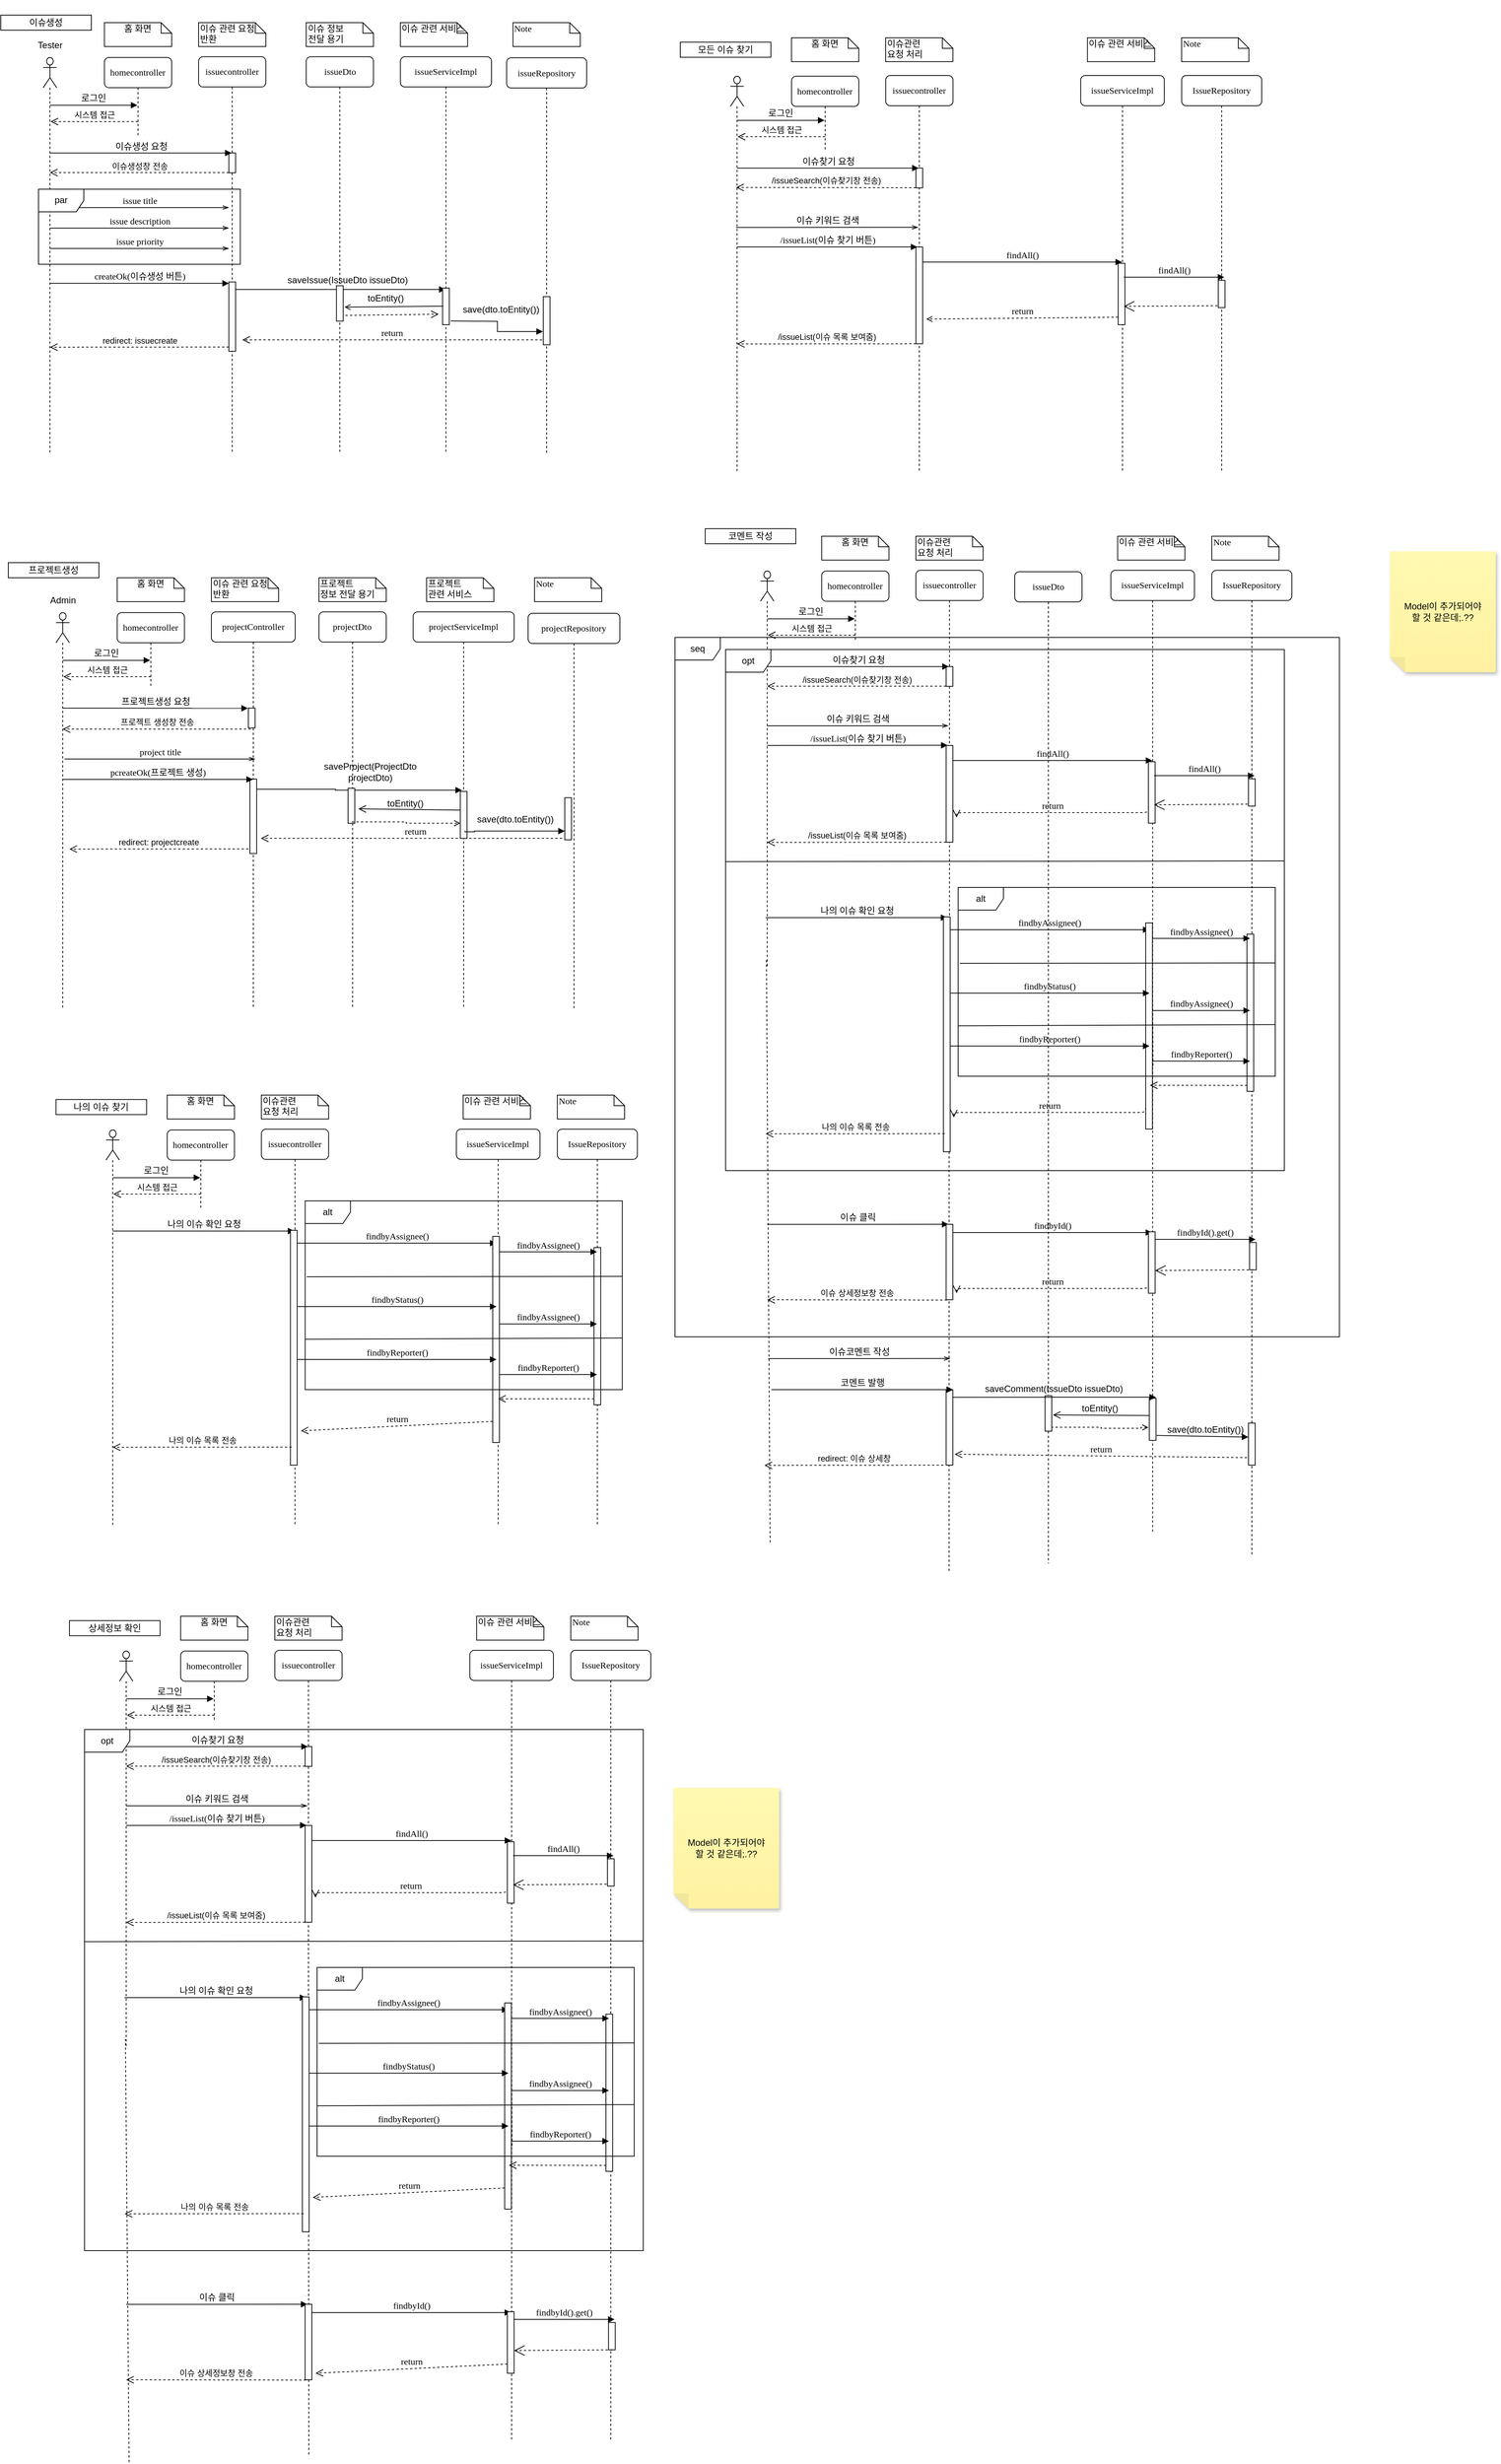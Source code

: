 <mxfile version="24.4.13" type="github">
  <diagram name="Page-1" id="13e1069c-82ec-6db2-03f1-153e76fe0fe0">
    <mxGraphModel dx="2473" dy="1364" grid="1" gridSize="10" guides="1" tooltips="1" connect="1" arrows="1" fold="1" page="1" pageScale="1" pageWidth="1920" pageHeight="2000" background="none" math="0" shadow="0">
      <root>
        <mxCell id="0" />
        <mxCell id="1" parent="0" />
        <mxCell id="Uq8fsckJXWyvVGgmsuGW-314" value="" style="group" vertex="1" connectable="0" parent="1">
          <mxGeometry x="30" width="750" height="601" as="geometry" />
        </mxCell>
        <mxCell id="Uq8fsckJXWyvVGgmsuGW-111" value="" style="group" vertex="1" connectable="0" parent="Uq8fsckJXWyvVGgmsuGW-314">
          <mxGeometry x="40" y="30" width="710" height="571" as="geometry" />
        </mxCell>
        <mxCell id="7baba1c4bc27f4b0-2" value="issuecontroller" style="shape=umlLifeline;perimeter=lifelinePerimeter;whiteSpace=wrap;html=1;container=1;collapsible=0;recursiveResize=0;outlineConnect=0;rounded=1;shadow=0;comic=0;labelBackgroundColor=none;strokeWidth=1;fontFamily=Verdana;fontSize=12;align=center;" parent="Uq8fsckJXWyvVGgmsuGW-111" vertex="1">
          <mxGeometry x="212.02" y="45.174" width="89.084" height="524.019" as="geometry" />
        </mxCell>
        <mxCell id="7baba1c4bc27f4b0-10" value="" style="html=1;points=[];perimeter=orthogonalPerimeter;rounded=0;shadow=0;comic=0;labelBackgroundColor=none;strokeWidth=1;fontFamily=Verdana;fontSize=12;align=center;" parent="7baba1c4bc27f4b0-2" vertex="1">
          <mxGeometry x="40.088" y="127.391" width="8.908" height="26.201" as="geometry" />
        </mxCell>
        <mxCell id="Uq8fsckJXWyvVGgmsuGW-14" value="이슈생성창 전송" style="html=1;verticalAlign=bottom;endArrow=open;dashed=1;endSize=8;curved=0;rounded=0;" edge="1" parent="7baba1c4bc27f4b0-2" target="Uq8fsckJXWyvVGgmsuGW-4">
          <mxGeometry relative="1" as="geometry">
            <mxPoint x="40.088" y="153.375" as="sourcePoint" />
            <mxPoint x="-75.7" y="153.375" as="targetPoint" />
          </mxGeometry>
        </mxCell>
        <mxCell id="Uq8fsckJXWyvVGgmsuGW-18" value="issue title" style="html=1;verticalAlign=bottom;endArrow=openThin;labelBackgroundColor=none;fontFamily=Verdana;fontSize=12;endFill=0;" edge="1" parent="7baba1c4bc27f4b0-2" source="Uq8fsckJXWyvVGgmsuGW-4">
          <mxGeometry relative="1" as="geometry">
            <mxPoint x="-200.439" y="199.669" as="sourcePoint" />
            <mxPoint x="40.088" y="199.669" as="targetPoint" />
          </mxGeometry>
        </mxCell>
        <mxCell id="Uq8fsckJXWyvVGgmsuGW-24" value="" style="html=1;points=[];perimeter=orthogonalPerimeter;rounded=0;shadow=0;comic=0;labelBackgroundColor=none;strokeWidth=1;fontFamily=Verdana;fontSize=12;align=center;" vertex="1" parent="7baba1c4bc27f4b0-2">
          <mxGeometry x="40.09" y="298.15" width="8.91" height="91.85" as="geometry" />
        </mxCell>
        <mxCell id="7baba1c4bc27f4b0-3" value="issueDto" style="shape=umlLifeline;perimeter=lifelinePerimeter;whiteSpace=wrap;html=1;container=1;collapsible=0;recursiveResize=0;outlineConnect=0;rounded=1;shadow=0;comic=0;labelBackgroundColor=none;strokeWidth=1;fontFamily=Verdana;fontSize=12;align=center;" parent="Uq8fsckJXWyvVGgmsuGW-111" vertex="1">
          <mxGeometry x="354.555" y="45.174" width="89.084" height="524.019" as="geometry" />
        </mxCell>
        <mxCell id="Uq8fsckJXWyvVGgmsuGW-28" value="" style="endArrow=block;endFill=1;html=1;edgeStyle=orthogonalEdgeStyle;align=left;verticalAlign=top;rounded=0;" edge="1" parent="7baba1c4bc27f4b0-3" target="7baba1c4bc27f4b0-4">
          <mxGeometry x="-1" relative="1" as="geometry">
            <mxPoint x="-93.538" y="308.087" as="sourcePoint" />
            <mxPoint x="22.271" y="308.087" as="targetPoint" />
            <Array as="points">
              <mxPoint x="-93.538" y="308.991" />
            </Array>
          </mxGeometry>
        </mxCell>
        <mxCell id="Uq8fsckJXWyvVGgmsuGW-315" value="" style="html=1;points=[];perimeter=orthogonalPerimeter;rounded=0;shadow=0;comic=0;labelBackgroundColor=none;strokeWidth=1;fontFamily=Verdana;fontSize=12;align=center;" vertex="1" parent="7baba1c4bc27f4b0-3">
          <mxGeometry x="40.08" y="303.15" width="8.91" height="46.85" as="geometry" />
        </mxCell>
        <mxCell id="7baba1c4bc27f4b0-4" value="issueServiceImpl" style="shape=umlLifeline;perimeter=lifelinePerimeter;whiteSpace=wrap;html=1;container=1;collapsible=0;recursiveResize=0;outlineConnect=0;rounded=1;shadow=0;comic=0;labelBackgroundColor=none;strokeWidth=1;fontFamily=Verdana;fontSize=12;align=center;" parent="Uq8fsckJXWyvVGgmsuGW-111" vertex="1">
          <mxGeometry x="479.27" y="45.17" width="120.73" height="524.02" as="geometry" />
        </mxCell>
        <mxCell id="Uq8fsckJXWyvVGgmsuGW-25" value="" style="group" vertex="1" connectable="0" parent="7baba1c4bc27f4b0-4">
          <mxGeometry x="-190.64" y="288.21" width="195.985" height="18.07" as="geometry" />
        </mxCell>
        <mxCell id="Uq8fsckJXWyvVGgmsuGW-27" value="saveIssue(IssueDto issueDto)" style="text;strokeColor=none;align=center;fillColor=none;html=1;verticalAlign=middle;whiteSpace=wrap;rounded=0;" vertex="1" parent="Uq8fsckJXWyvVGgmsuGW-25">
          <mxGeometry x="36.524" y="-1.807" width="169.26" height="18.07" as="geometry" />
        </mxCell>
        <mxCell id="7baba1c4bc27f4b0-5" value="issueRepository" style="shape=umlLifeline;perimeter=lifelinePerimeter;whiteSpace=wrap;html=1;container=1;collapsible=0;recursiveResize=0;outlineConnect=0;rounded=1;shadow=0;comic=0;labelBackgroundColor=none;strokeWidth=1;fontFamily=Verdana;fontSize=12;align=center;" parent="Uq8fsckJXWyvVGgmsuGW-111" vertex="1">
          <mxGeometry x="620.0" y="46.534" width="106.01" height="524.019" as="geometry" />
        </mxCell>
        <mxCell id="7baba1c4bc27f4b0-25" value="" style="html=1;points=[];perimeter=orthogonalPerimeter;rounded=0;shadow=0;comic=0;labelBackgroundColor=none;strokeColor=#000000;strokeWidth=1;fillColor=#FFFFFF;fontFamily=Verdana;fontSize=12;fontColor=#000000;align=center;" parent="7baba1c4bc27f4b0-5" vertex="1">
          <mxGeometry x="48.55" y="316.22" width="8.91" height="63.78" as="geometry" />
        </mxCell>
        <mxCell id="7baba1c4bc27f4b0-8" value="homecontroller" style="shape=umlLifeline;perimeter=lifelinePerimeter;whiteSpace=wrap;html=1;container=1;collapsible=0;recursiveResize=0;outlineConnect=0;rounded=1;shadow=0;comic=0;labelBackgroundColor=none;strokeWidth=1;fontFamily=Verdana;fontSize=12;align=center;" parent="Uq8fsckJXWyvVGgmsuGW-111" vertex="1">
          <mxGeometry x="87.3" y="46.08" width="89.08" height="103.92" as="geometry" />
        </mxCell>
        <mxCell id="Uq8fsckJXWyvVGgmsuGW-9" value="시스템 접근" style="html=1;verticalAlign=bottom;endArrow=open;dashed=1;endSize=8;curved=0;rounded=0;" edge="1" parent="7baba1c4bc27f4b0-8">
          <mxGeometry relative="1" as="geometry">
            <mxPoint x="44.542" y="84.927" as="sourcePoint" />
            <mxPoint x="-71.246" y="84.927" as="targetPoint" />
          </mxGeometry>
        </mxCell>
        <mxCell id="Uq8fsckJXWyvVGgmsuGW-16" value="이슈생성 요청" style="html=1;verticalAlign=bottom;endArrow=block;labelBackgroundColor=none;fontFamily=Verdana;fontSize=12;" edge="1" parent="7baba1c4bc27f4b0-8">
          <mxGeometry relative="1" as="geometry">
            <mxPoint x="-72.158" y="126.487" as="sourcePoint" />
            <mxPoint x="168.369" y="126.487" as="targetPoint" />
          </mxGeometry>
        </mxCell>
        <mxCell id="Uq8fsckJXWyvVGgmsuGW-21" value="issue priority" style="html=1;verticalAlign=bottom;endArrow=openThin;labelBackgroundColor=none;fontFamily=Verdana;fontSize=12;endFill=0;" edge="1" parent="7baba1c4bc27f4b0-8">
          <mxGeometry relative="1" as="geometry">
            <mxPoint x="-72.158" y="252.975" as="sourcePoint" />
            <mxPoint x="164.806" y="252.975" as="targetPoint" />
          </mxGeometry>
        </mxCell>
        <mxCell id="7baba1c4bc27f4b0-40" value="홈 화면" style="shape=note;whiteSpace=wrap;html=1;size=14;verticalAlign=top;align=center;spacingTop=-6;rounded=0;shadow=0;comic=0;labelBackgroundColor=none;strokeWidth=1;fontFamily=Verdana;fontSize=12" parent="Uq8fsckJXWyvVGgmsuGW-111" vertex="1">
          <mxGeometry x="87.302" width="89.084" height="31.622" as="geometry" />
        </mxCell>
        <mxCell id="7baba1c4bc27f4b0-41" value="&lt;div&gt;이슈 관련 요청&lt;/div&gt;&lt;div&gt;반환&lt;br&gt;&lt;/div&gt;" style="shape=note;whiteSpace=wrap;html=1;size=14;verticalAlign=top;align=left;spacingTop=-6;rounded=0;shadow=0;comic=0;labelBackgroundColor=none;strokeWidth=1;fontFamily=Verdana;fontSize=12" parent="Uq8fsckJXWyvVGgmsuGW-111" vertex="1">
          <mxGeometry x="212.02" width="89.084" height="31.622" as="geometry" />
        </mxCell>
        <mxCell id="7baba1c4bc27f4b0-42" value="&lt;div&gt;이슈 정보&lt;/div&gt;&lt;div&gt;전달 용기&lt;br&gt;&lt;/div&gt;" style="shape=note;whiteSpace=wrap;html=1;size=14;verticalAlign=top;align=left;spacingTop=-6;rounded=0;shadow=0;comic=0;labelBackgroundColor=none;strokeWidth=1;fontFamily=Verdana;fontSize=12" parent="Uq8fsckJXWyvVGgmsuGW-111" vertex="1">
          <mxGeometry x="354.555" width="89.084" height="31.622" as="geometry" />
        </mxCell>
        <mxCell id="7baba1c4bc27f4b0-43" value="이슈 관련 서비스" style="shape=note;whiteSpace=wrap;html=1;size=14;verticalAlign=top;align=left;spacingTop=-6;rounded=0;shadow=0;comic=0;labelBackgroundColor=none;strokeWidth=1;fontFamily=Verdana;fontSize=12" parent="Uq8fsckJXWyvVGgmsuGW-111" vertex="1">
          <mxGeometry x="479.272" width="89.084" height="31.622" as="geometry" />
        </mxCell>
        <mxCell id="7baba1c4bc27f4b0-44" value="Note" style="shape=note;whiteSpace=wrap;html=1;size=14;verticalAlign=top;align=left;spacingTop=-6;rounded=0;shadow=0;comic=0;labelBackgroundColor=none;strokeWidth=1;fontFamily=Verdana;fontSize=12" parent="Uq8fsckJXWyvVGgmsuGW-111" vertex="1">
          <mxGeometry x="628.46" width="89.084" height="31.622" as="geometry" />
        </mxCell>
        <mxCell id="Uq8fsckJXWyvVGgmsuGW-4" value="" style="shape=umlLifeline;perimeter=lifelinePerimeter;whiteSpace=wrap;html=1;container=1;dropTarget=0;collapsible=0;recursiveResize=0;outlineConnect=0;portConstraint=eastwest;newEdgeStyle={&quot;curved&quot;:0,&quot;rounded&quot;:0};participant=umlActor;" vertex="1" parent="Uq8fsckJXWyvVGgmsuGW-111">
          <mxGeometry x="6.236" y="46.078" width="17.817" height="524.922" as="geometry" />
        </mxCell>
        <mxCell id="Uq8fsckJXWyvVGgmsuGW-8" value="" style="group" vertex="1" connectable="0" parent="Uq8fsckJXWyvVGgmsuGW-111">
          <mxGeometry x="15.144" y="91.252" width="115.809" height="18.07" as="geometry" />
        </mxCell>
        <mxCell id="Uq8fsckJXWyvVGgmsuGW-5" value="" style="endArrow=block;endFill=1;html=1;edgeStyle=orthogonalEdgeStyle;align=left;verticalAlign=top;rounded=0;" edge="1" parent="Uq8fsckJXWyvVGgmsuGW-8">
          <mxGeometry x="-1" relative="1" as="geometry">
            <mxPoint y="18.07" as="sourcePoint" />
            <mxPoint x="115.809" y="18.07" as="targetPoint" />
          </mxGeometry>
        </mxCell>
        <mxCell id="Uq8fsckJXWyvVGgmsuGW-7" value="로그인" style="text;strokeColor=none;align=center;fillColor=none;html=1;verticalAlign=middle;whiteSpace=wrap;rounded=0;" vertex="1" parent="Uq8fsckJXWyvVGgmsuGW-8">
          <mxGeometry x="35.634" width="43.651" height="18.07" as="geometry" />
        </mxCell>
        <mxCell id="Uq8fsckJXWyvVGgmsuGW-19" value="redirect: issuecreate" style="html=1;verticalAlign=bottom;endArrow=open;dashed=1;endSize=8;curved=0;rounded=0;" edge="1" parent="Uq8fsckJXWyvVGgmsuGW-111">
          <mxGeometry relative="1" as="geometry">
            <mxPoint x="252.108" y="429.505" as="sourcePoint" />
            <mxPoint x="15.144" y="429.722" as="targetPoint" />
          </mxGeometry>
        </mxCell>
        <mxCell id="Uq8fsckJXWyvVGgmsuGW-20" value="issue description" style="html=1;verticalAlign=bottom;endArrow=openThin;labelBackgroundColor=none;fontFamily=Verdana;fontSize=12;endFill=0;" edge="1" parent="Uq8fsckJXWyvVGgmsuGW-111">
          <mxGeometry relative="1" as="geometry">
            <mxPoint x="15.144" y="271.948" as="sourcePoint" />
            <mxPoint x="252.108" y="271.948" as="targetPoint" />
          </mxGeometry>
        </mxCell>
        <mxCell id="Uq8fsckJXWyvVGgmsuGW-22" value="createOk(이슈생성 버튼)" style="html=1;verticalAlign=bottom;endArrow=block;labelBackgroundColor=none;fontFamily=Verdana;fontSize=12;" edge="1" parent="Uq8fsckJXWyvVGgmsuGW-111">
          <mxGeometry relative="1" as="geometry">
            <mxPoint x="15.144" y="345.13" as="sourcePoint" />
            <mxPoint x="252.108" y="345.13" as="targetPoint" />
          </mxGeometry>
        </mxCell>
        <mxCell id="Uq8fsckJXWyvVGgmsuGW-23" value="par" style="shape=umlFrame;whiteSpace=wrap;html=1;pointerEvents=0;" vertex="1" parent="Uq8fsckJXWyvVGgmsuGW-111">
          <mxGeometry y="220.449" width="267.252" height="99.383" as="geometry" />
        </mxCell>
        <mxCell id="Uq8fsckJXWyvVGgmsuGW-39" value="save(dto.toEntity())" style="text;whiteSpace=wrap;html=1;" vertex="1" parent="Uq8fsckJXWyvVGgmsuGW-111">
          <mxGeometry x="560" y="365.73" width="97.79" height="26.2" as="geometry" />
        </mxCell>
        <mxCell id="Uq8fsckJXWyvVGgmsuGW-207" value="Tester" style="text;html=1;align=center;verticalAlign=middle;resizable=0;points=[];autosize=1;strokeColor=none;fillColor=none;" vertex="1" parent="Uq8fsckJXWyvVGgmsuGW-111">
          <mxGeometry x="-10.86" y="17" width="52" height="26" as="geometry" />
        </mxCell>
        <mxCell id="7baba1c4bc27f4b0-22" value="" style="html=1;points=[];perimeter=orthogonalPerimeter;rounded=0;shadow=0;comic=0;labelBackgroundColor=none;strokeWidth=1;fontFamily=Verdana;fontSize=12;align=center;" parent="Uq8fsckJXWyvVGgmsuGW-111" vertex="1">
          <mxGeometry x="535.18" y="351.45" width="8.91" height="48.55" as="geometry" />
        </mxCell>
        <mxCell id="Uq8fsckJXWyvVGgmsuGW-33" value="" style="endArrow=block;endFill=1;html=1;edgeStyle=orthogonalEdgeStyle;align=left;verticalAlign=top;rounded=0;entryX=-0.062;entryY=0.725;entryDx=0;entryDy=0;entryPerimeter=0;" edge="1" parent="Uq8fsckJXWyvVGgmsuGW-111" target="7baba1c4bc27f4b0-25">
          <mxGeometry x="-1" relative="1" as="geometry">
            <mxPoint x="546" y="395" as="sourcePoint" />
            <mxPoint x="791.066" y="365.431" as="targetPoint" />
            <Array as="points" />
          </mxGeometry>
        </mxCell>
        <mxCell id="Uq8fsckJXWyvVGgmsuGW-316" value="" style="html=1;verticalAlign=bottom;endArrow=open;dashed=1;endSize=8;labelBackgroundColor=none;fontFamily=Verdana;fontSize=12;elbow=vertical;exitX=1.332;exitY=0.754;exitDx=0;exitDy=0;exitPerimeter=0;" edge="1" parent="Uq8fsckJXWyvVGgmsuGW-111">
          <mxGeometry relative="1" as="geometry">
            <mxPoint x="530" y="386" as="targetPoint" />
            <mxPoint x="406.503" y="387.649" as="sourcePoint" />
          </mxGeometry>
        </mxCell>
        <mxCell id="7baba1c4bc27f4b0-30" value="return" style="html=1;verticalAlign=bottom;endArrow=open;dashed=1;endSize=8;labelBackgroundColor=none;fontFamily=Verdana;fontSize=12;edgeStyle=elbowEdgeStyle;elbow=vertical;" parent="Uq8fsckJXWyvVGgmsuGW-111" edge="1">
          <mxGeometry relative="1" as="geometry">
            <mxPoint x="270.0" y="420.905" as="targetPoint" />
            <Array as="points">
              <mxPoint x="399.617" y="420.002" />
            </Array>
            <mxPoint x="666.869" y="420.002" as="sourcePoint" />
          </mxGeometry>
        </mxCell>
        <mxCell id="Uq8fsckJXWyvVGgmsuGW-319" value="" style="endArrow=open;endFill=0;html=1;align=left;verticalAlign=top;rounded=0;exitX=0.092;exitY=0.39;exitDx=0;exitDy=0;exitPerimeter=0;entryX=1.186;entryY=0.497;entryDx=0;entryDy=0;entryPerimeter=0;" edge="1" parent="Uq8fsckJXWyvVGgmsuGW-111">
          <mxGeometry x="-1" relative="1" as="geometry">
            <mxPoint x="536.0" y="375.385" as="sourcePoint" />
            <mxPoint x="405.202" y="376.609" as="targetPoint" />
          </mxGeometry>
        </mxCell>
        <mxCell id="Uq8fsckJXWyvVGgmsuGW-323" value="toEntity()" style="text;whiteSpace=wrap;html=1;" vertex="1" parent="Uq8fsckJXWyvVGgmsuGW-111">
          <mxGeometry x="434" y="350.73" width="80" height="20" as="geometry" />
        </mxCell>
        <mxCell id="Uq8fsckJXWyvVGgmsuGW-309" value="이슈생성" style="whiteSpace=wrap;html=1;" vertex="1" parent="Uq8fsckJXWyvVGgmsuGW-314">
          <mxGeometry x="-10" y="20" width="120" height="20" as="geometry" />
        </mxCell>
        <mxCell id="Uq8fsckJXWyvVGgmsuGW-383" value="" style="group" vertex="1" connectable="0" parent="1">
          <mxGeometry x="93.17" y="1450" width="820" height="571" as="geometry" />
        </mxCell>
        <mxCell id="Uq8fsckJXWyvVGgmsuGW-753" value="" style="group" vertex="1" connectable="0" parent="Uq8fsckJXWyvVGgmsuGW-383">
          <mxGeometry width="770" height="571" as="geometry" />
        </mxCell>
        <mxCell id="Uq8fsckJXWyvVGgmsuGW-174" value="issuecontroller" style="shape=umlLifeline;perimeter=lifelinePerimeter;whiteSpace=wrap;html=1;container=1;collapsible=0;recursiveResize=0;outlineConnect=0;rounded=1;shadow=0;comic=0;labelBackgroundColor=none;strokeWidth=1;fontFamily=Verdana;fontSize=12;align=center;" vertex="1" parent="Uq8fsckJXWyvVGgmsuGW-753">
          <mxGeometry x="272.02" y="45.174" width="89.084" height="524.019" as="geometry" />
        </mxCell>
        <mxCell id="Uq8fsckJXWyvVGgmsuGW-181" value="issueServiceImpl" style="shape=umlLifeline;perimeter=lifelinePerimeter;whiteSpace=wrap;html=1;container=1;collapsible=0;recursiveResize=0;outlineConnect=0;rounded=1;shadow=0;comic=0;labelBackgroundColor=none;strokeWidth=1;fontFamily=Verdana;fontSize=12;align=center;" vertex="1" parent="Uq8fsckJXWyvVGgmsuGW-753">
          <mxGeometry x="530.27" y="45.17" width="110.73" height="524.02" as="geometry" />
        </mxCell>
        <mxCell id="Uq8fsckJXWyvVGgmsuGW-185" value="IssueRepository" style="shape=umlLifeline;perimeter=lifelinePerimeter;whiteSpace=wrap;html=1;container=1;collapsible=0;recursiveResize=0;outlineConnect=0;rounded=1;shadow=0;comic=0;labelBackgroundColor=none;strokeWidth=1;fontFamily=Verdana;fontSize=12;align=center;" vertex="1" parent="Uq8fsckJXWyvVGgmsuGW-753">
          <mxGeometry x="663.99" y="45.174" width="106.01" height="524.019" as="geometry" />
        </mxCell>
        <mxCell id="Uq8fsckJXWyvVGgmsuGW-189" value="homecontroller" style="shape=umlLifeline;perimeter=lifelinePerimeter;whiteSpace=wrap;html=1;container=1;collapsible=0;recursiveResize=0;outlineConnect=0;rounded=1;shadow=0;comic=0;labelBackgroundColor=none;strokeWidth=1;fontFamily=Verdana;fontSize=12;align=center;" vertex="1" parent="Uq8fsckJXWyvVGgmsuGW-753">
          <mxGeometry x="147.3" y="46.08" width="89.08" height="103.92" as="geometry" />
        </mxCell>
        <mxCell id="Uq8fsckJXWyvVGgmsuGW-190" value="시스템 접근" style="html=1;verticalAlign=bottom;endArrow=open;dashed=1;endSize=8;curved=0;rounded=0;" edge="1" parent="Uq8fsckJXWyvVGgmsuGW-189">
          <mxGeometry relative="1" as="geometry">
            <mxPoint x="44.542" y="84.927" as="sourcePoint" />
            <mxPoint x="-71.246" y="84.927" as="targetPoint" />
          </mxGeometry>
        </mxCell>
        <mxCell id="Uq8fsckJXWyvVGgmsuGW-193" value="홈 화면" style="shape=note;whiteSpace=wrap;html=1;size=14;verticalAlign=top;align=center;spacingTop=-6;rounded=0;shadow=0;comic=0;labelBackgroundColor=none;strokeWidth=1;fontFamily=Verdana;fontSize=12" vertex="1" parent="Uq8fsckJXWyvVGgmsuGW-753">
          <mxGeometry x="147.302" width="89.084" height="31.622" as="geometry" />
        </mxCell>
        <mxCell id="Uq8fsckJXWyvVGgmsuGW-194" value="이슈관련&lt;br&gt;요청 처리" style="shape=note;whiteSpace=wrap;html=1;size=14;verticalAlign=top;align=left;spacingTop=-6;rounded=0;shadow=0;comic=0;labelBackgroundColor=none;strokeWidth=1;fontFamily=Verdana;fontSize=12" vertex="1" parent="Uq8fsckJXWyvVGgmsuGW-753">
          <mxGeometry x="272.02" width="89.084" height="31.622" as="geometry" />
        </mxCell>
        <mxCell id="Uq8fsckJXWyvVGgmsuGW-196" value="이슈 관련 서비스" style="shape=note;whiteSpace=wrap;html=1;size=14;verticalAlign=top;align=left;spacingTop=-6;rounded=0;shadow=0;comic=0;labelBackgroundColor=none;strokeWidth=1;fontFamily=Verdana;fontSize=12" vertex="1" parent="Uq8fsckJXWyvVGgmsuGW-753">
          <mxGeometry x="539.272" width="89.084" height="31.622" as="geometry" />
        </mxCell>
        <mxCell id="Uq8fsckJXWyvVGgmsuGW-197" value="Note" style="shape=note;whiteSpace=wrap;html=1;size=14;verticalAlign=top;align=left;spacingTop=-6;rounded=0;shadow=0;comic=0;labelBackgroundColor=none;strokeWidth=1;fontFamily=Verdana;fontSize=12" vertex="1" parent="Uq8fsckJXWyvVGgmsuGW-753">
          <mxGeometry x="663.99" width="89.084" height="31.622" as="geometry" />
        </mxCell>
        <mxCell id="Uq8fsckJXWyvVGgmsuGW-198" value="" style="shape=umlLifeline;perimeter=lifelinePerimeter;whiteSpace=wrap;html=1;container=1;dropTarget=0;collapsible=0;recursiveResize=0;outlineConnect=0;portConstraint=eastwest;newEdgeStyle={&quot;curved&quot;:0,&quot;rounded&quot;:0};participant=umlActor;" vertex="1" parent="Uq8fsckJXWyvVGgmsuGW-753">
          <mxGeometry x="66.236" y="46.078" width="17.817" height="524.922" as="geometry" />
        </mxCell>
        <mxCell id="Uq8fsckJXWyvVGgmsuGW-199" value="" style="group" vertex="1" connectable="0" parent="Uq8fsckJXWyvVGgmsuGW-753">
          <mxGeometry x="75.144" y="91.252" width="115.809" height="18.07" as="geometry" />
        </mxCell>
        <mxCell id="Uq8fsckJXWyvVGgmsuGW-200" value="" style="endArrow=block;endFill=1;html=1;edgeStyle=orthogonalEdgeStyle;align=left;verticalAlign=top;rounded=0;" edge="1" parent="Uq8fsckJXWyvVGgmsuGW-199">
          <mxGeometry x="-1" relative="1" as="geometry">
            <mxPoint y="18.07" as="sourcePoint" />
            <mxPoint x="115.809" y="18.07" as="targetPoint" />
          </mxGeometry>
        </mxCell>
        <mxCell id="Uq8fsckJXWyvVGgmsuGW-201" value="로그인" style="text;strokeColor=none;align=center;fillColor=none;html=1;verticalAlign=middle;whiteSpace=wrap;rounded=0;" vertex="1" parent="Uq8fsckJXWyvVGgmsuGW-199">
          <mxGeometry x="35.634" width="43.651" height="18.07" as="geometry" />
        </mxCell>
        <mxCell id="Uq8fsckJXWyvVGgmsuGW-313" value="나의 이슈 찾기" style="whiteSpace=wrap;html=1;" vertex="1" parent="Uq8fsckJXWyvVGgmsuGW-753">
          <mxGeometry y="5.81" width="120" height="20" as="geometry" />
        </mxCell>
        <mxCell id="Uq8fsckJXWyvVGgmsuGW-464" value="나의 이슈 확인 요청" style="html=1;verticalAlign=bottom;endArrow=block;labelBackgroundColor=none;fontFamily=Verdana;fontSize=12;" edge="1" parent="Uq8fsckJXWyvVGgmsuGW-753">
          <mxGeometry relative="1" as="geometry">
            <mxPoint x="75.144" y="180.005" as="sourcePoint" />
            <mxPoint x="315.671" y="180.005" as="targetPoint" />
          </mxGeometry>
        </mxCell>
        <mxCell id="Uq8fsckJXWyvVGgmsuGW-465" value="" style="html=1;points=[];perimeter=orthogonalPerimeter;rounded=0;shadow=0;comic=0;labelBackgroundColor=none;strokeWidth=1;fontFamily=Verdana;fontSize=12;align=center;" vertex="1" parent="Uq8fsckJXWyvVGgmsuGW-753">
          <mxGeometry x="310.51" y="179" width="8.91" height="311" as="geometry" />
        </mxCell>
        <mxCell id="Uq8fsckJXWyvVGgmsuGW-466" value="findbyAssignee()" style="html=1;verticalAlign=bottom;endArrow=block;labelBackgroundColor=none;fontFamily=Verdana;fontSize=12;" edge="1" parent="Uq8fsckJXWyvVGgmsuGW-753">
          <mxGeometry relative="1" as="geometry">
            <mxPoint x="319.424" y="196.0" as="sourcePoint" />
            <mxPoint x="583.41" y="196.0" as="targetPoint" />
          </mxGeometry>
        </mxCell>
        <mxCell id="Uq8fsckJXWyvVGgmsuGW-467" value="" style="html=1;points=[];perimeter=orthogonalPerimeter;rounded=0;shadow=0;comic=0;labelBackgroundColor=none;strokeColor=#000000;strokeWidth=1;fillColor=#FFFFFF;fontFamily=Verdana;fontSize=12;fontColor=#000000;align=center;" vertex="1" parent="Uq8fsckJXWyvVGgmsuGW-753">
          <mxGeometry x="712.54" y="201.86" width="8.91" height="208.14" as="geometry" />
        </mxCell>
        <mxCell id="Uq8fsckJXWyvVGgmsuGW-469" value="" style="html=1;points=[];perimeter=orthogonalPerimeter;rounded=0;shadow=0;comic=0;labelBackgroundColor=none;strokeWidth=1;fontFamily=Verdana;fontSize=12;align=center;" vertex="1" parent="Uq8fsckJXWyvVGgmsuGW-753">
          <mxGeometry x="578.42" y="187" width="8.91" height="273" as="geometry" />
        </mxCell>
        <mxCell id="Uq8fsckJXWyvVGgmsuGW-470" value="findbyStatus()" style="html=1;verticalAlign=bottom;endArrow=block;labelBackgroundColor=none;fontFamily=Verdana;fontSize=12;" edge="1" parent="Uq8fsckJXWyvVGgmsuGW-753">
          <mxGeometry relative="1" as="geometry">
            <mxPoint x="319.424" y="280.0" as="sourcePoint" />
            <mxPoint x="583.41" y="280" as="targetPoint" />
          </mxGeometry>
        </mxCell>
        <mxCell id="Uq8fsckJXWyvVGgmsuGW-471" value="alt" style="shape=umlFrame;whiteSpace=wrap;html=1;pointerEvents=0;" vertex="1" parent="Uq8fsckJXWyvVGgmsuGW-753">
          <mxGeometry x="330" y="140" width="420" height="250" as="geometry" />
        </mxCell>
        <mxCell id="Uq8fsckJXWyvVGgmsuGW-472" value="" style="endArrow=none;html=1;rounded=0;exitX=0.005;exitY=0.402;exitDx=0;exitDy=0;exitPerimeter=0;entryX=0.999;entryY=0.529;entryDx=0;entryDy=0;entryPerimeter=0;" edge="1" parent="Uq8fsckJXWyvVGgmsuGW-753" source="Uq8fsckJXWyvVGgmsuGW-471">
          <mxGeometry width="50" height="50" relative="1" as="geometry">
            <mxPoint x="327.48" y="243.75" as="sourcePoint" />
            <mxPoint x="750.0" y="240" as="targetPoint" />
          </mxGeometry>
        </mxCell>
        <mxCell id="Uq8fsckJXWyvVGgmsuGW-473" value="findbyAssignee()" style="html=1;verticalAlign=bottom;endArrow=block;labelBackgroundColor=none;fontFamily=Verdana;fontSize=12;" edge="1" parent="Uq8fsckJXWyvVGgmsuGW-753">
          <mxGeometry relative="1" as="geometry">
            <mxPoint x="587.33" y="207.5" as="sourcePoint" />
            <mxPoint x="716.495" y="207.5" as="targetPoint" />
          </mxGeometry>
        </mxCell>
        <mxCell id="Uq8fsckJXWyvVGgmsuGW-202" value="나의 이슈 목록 전송" style="html=1;verticalAlign=bottom;endArrow=open;dashed=1;endSize=8;curved=0;rounded=0;" edge="1" parent="Uq8fsckJXWyvVGgmsuGW-753">
          <mxGeometry relative="1" as="geometry">
            <mxPoint x="312.108" y="466.005" as="sourcePoint" />
            <mxPoint x="75.144" y="466.222" as="targetPoint" />
          </mxGeometry>
        </mxCell>
        <mxCell id="Uq8fsckJXWyvVGgmsuGW-476" value="findbyAssignee()" style="html=1;verticalAlign=bottom;endArrow=block;labelBackgroundColor=none;fontFamily=Verdana;fontSize=12;" edge="1" parent="Uq8fsckJXWyvVGgmsuGW-753">
          <mxGeometry relative="1" as="geometry">
            <mxPoint x="587.33" y="303" as="sourcePoint" />
            <mxPoint x="716.495" y="303" as="targetPoint" />
          </mxGeometry>
        </mxCell>
        <mxCell id="Uq8fsckJXWyvVGgmsuGW-188" value="return" style="html=1;verticalAlign=bottom;endArrow=open;dashed=1;endSize=8;labelBackgroundColor=none;fontFamily=Verdana;fontSize=12;elbow=vertical;entryX=1.543;entryY=0.745;entryDx=0;entryDy=0;entryPerimeter=0;" edge="1" parent="Uq8fsckJXWyvVGgmsuGW-753">
          <mxGeometry relative="1" as="geometry">
            <mxPoint x="324.278" y="444.491" as="targetPoint" />
            <mxPoint x="578.42" y="432.0" as="sourcePoint" />
          </mxGeometry>
        </mxCell>
        <mxCell id="Uq8fsckJXWyvVGgmsuGW-477" value="" style="html=1;verticalAlign=bottom;endArrow=open;dashed=1;endSize=8;curved=0;rounded=0;exitX=0.033;exitY=0.962;exitDx=0;exitDy=0;exitPerimeter=0;" edge="1" parent="Uq8fsckJXWyvVGgmsuGW-753" source="Uq8fsckJXWyvVGgmsuGW-467" target="Uq8fsckJXWyvVGgmsuGW-181">
          <mxGeometry relative="1" as="geometry">
            <mxPoint x="322.108" y="450.005" as="sourcePoint" />
            <mxPoint x="85.144" y="450.222" as="targetPoint" />
          </mxGeometry>
        </mxCell>
        <mxCell id="Uq8fsckJXWyvVGgmsuGW-549" value="" style="endArrow=none;html=1;rounded=0;entryX=0.999;entryY=0.529;entryDx=0;entryDy=0;entryPerimeter=0;exitX=0.001;exitY=0.733;exitDx=0;exitDy=0;exitPerimeter=0;" edge="1" parent="Uq8fsckJXWyvVGgmsuGW-753" source="Uq8fsckJXWyvVGgmsuGW-471">
          <mxGeometry width="50" height="50" relative="1" as="geometry">
            <mxPoint x="336.83" y="325" as="sourcePoint" />
            <mxPoint x="750.0" y="321.62" as="targetPoint" />
          </mxGeometry>
        </mxCell>
        <mxCell id="Uq8fsckJXWyvVGgmsuGW-550" value="findbyReporter()" style="html=1;verticalAlign=bottom;endArrow=block;labelBackgroundColor=none;fontFamily=Verdana;fontSize=12;" edge="1" parent="Uq8fsckJXWyvVGgmsuGW-753">
          <mxGeometry relative="1" as="geometry">
            <mxPoint x="319.424" y="350.0" as="sourcePoint" />
            <mxPoint x="583.41" y="350" as="targetPoint" />
          </mxGeometry>
        </mxCell>
        <mxCell id="Uq8fsckJXWyvVGgmsuGW-551" value="findbyReporter()" style="html=1;verticalAlign=bottom;endArrow=block;labelBackgroundColor=none;fontFamily=Verdana;fontSize=12;" edge="1" parent="Uq8fsckJXWyvVGgmsuGW-753">
          <mxGeometry relative="1" as="geometry">
            <mxPoint x="587.33" y="370" as="sourcePoint" />
            <mxPoint x="716.495" y="370" as="targetPoint" />
          </mxGeometry>
        </mxCell>
        <mxCell id="Uq8fsckJXWyvVGgmsuGW-625" value="" style="group" vertex="1" connectable="0" parent="1">
          <mxGeometry x="110.98" y="2140" width="940" height="1120" as="geometry" />
        </mxCell>
        <mxCell id="Uq8fsckJXWyvVGgmsuGW-606" value="Model이 추가되어야&lt;br&gt;할 것 같은데;.??" style="shape=note;whiteSpace=wrap;html=1;backgroundOutline=1;fontColor=#000000;darkOpacity=0.05;fillColor=#FFF9B2;strokeColor=none;fillStyle=solid;direction=west;gradientDirection=north;gradientColor=#FFF2A1;shadow=1;size=20;pointerEvents=1;" vertex="1" parent="Uq8fsckJXWyvVGgmsuGW-625">
          <mxGeometry x="800" y="227.18" width="140" height="160" as="geometry" />
        </mxCell>
        <mxCell id="Uq8fsckJXWyvVGgmsuGW-754" value="" style="group" vertex="1" connectable="0" parent="Uq8fsckJXWyvVGgmsuGW-625">
          <mxGeometry width="770" height="1120" as="geometry" />
        </mxCell>
        <mxCell id="Uq8fsckJXWyvVGgmsuGW-552" value="issuecontroller" style="shape=umlLifeline;perimeter=lifelinePerimeter;whiteSpace=wrap;html=1;container=1;collapsible=0;recursiveResize=0;outlineConnect=0;rounded=1;shadow=0;comic=0;labelBackgroundColor=none;strokeWidth=1;fontFamily=Verdana;fontSize=12;align=center;" vertex="1" parent="Uq8fsckJXWyvVGgmsuGW-754">
          <mxGeometry x="272.02" y="45.174" width="89.084" height="524.019" as="geometry" />
        </mxCell>
        <mxCell id="Uq8fsckJXWyvVGgmsuGW-553" value="" style="html=1;points=[];perimeter=orthogonalPerimeter;rounded=0;shadow=0;comic=0;labelBackgroundColor=none;strokeWidth=1;fontFamily=Verdana;fontSize=12;align=center;" vertex="1" parent="Uq8fsckJXWyvVGgmsuGW-552">
          <mxGeometry x="40.088" y="127.391" width="8.908" height="26.201" as="geometry" />
        </mxCell>
        <mxCell id="Uq8fsckJXWyvVGgmsuGW-554" value="/issueSearch(이슈찾기창 전송)" style="html=1;verticalAlign=bottom;endArrow=open;dashed=1;endSize=8;curved=0;rounded=0;" edge="1" parent="Uq8fsckJXWyvVGgmsuGW-552" target="Uq8fsckJXWyvVGgmsuGW-576">
          <mxGeometry relative="1" as="geometry">
            <mxPoint x="40.088" y="153.375" as="sourcePoint" />
            <mxPoint x="-75.7" y="153.375" as="targetPoint" />
          </mxGeometry>
        </mxCell>
        <mxCell id="Uq8fsckJXWyvVGgmsuGW-555" value="이슈 키워드 검색" style="html=1;verticalAlign=bottom;endArrow=openThin;labelBackgroundColor=none;fontFamily=Verdana;fontSize=12;endFill=0;" edge="1" parent="Uq8fsckJXWyvVGgmsuGW-552" source="Uq8fsckJXWyvVGgmsuGW-576">
          <mxGeometry relative="1" as="geometry">
            <mxPoint x="-200.439" y="199.669" as="sourcePoint" />
            <mxPoint x="42.98" y="205.826" as="targetPoint" />
          </mxGeometry>
        </mxCell>
        <mxCell id="Uq8fsckJXWyvVGgmsuGW-556" value="" style="html=1;points=[];perimeter=orthogonalPerimeter;rounded=0;shadow=0;comic=0;labelBackgroundColor=none;strokeWidth=1;fontFamily=Verdana;fontSize=12;align=center;" vertex="1" parent="Uq8fsckJXWyvVGgmsuGW-552">
          <mxGeometry x="40.09" y="231.83" width="8.91" height="128.17" as="geometry" />
        </mxCell>
        <mxCell id="Uq8fsckJXWyvVGgmsuGW-557" value="/issueList(이슈 목록 보여줌)" style="html=1;verticalAlign=bottom;endArrow=open;dashed=1;endSize=8;curved=0;rounded=0;" edge="1" parent="Uq8fsckJXWyvVGgmsuGW-552">
          <mxGeometry relative="1" as="geometry">
            <mxPoint x="40.088" y="360.001" as="sourcePoint" />
            <mxPoint x="-196.876" y="360.218" as="targetPoint" />
          </mxGeometry>
        </mxCell>
        <mxCell id="Uq8fsckJXWyvVGgmsuGW-562" value="issueServiceImpl" style="shape=umlLifeline;perimeter=lifelinePerimeter;whiteSpace=wrap;html=1;container=1;collapsible=0;recursiveResize=0;outlineConnect=0;rounded=1;shadow=0;comic=0;labelBackgroundColor=none;strokeWidth=1;fontFamily=Verdana;fontSize=12;align=center;" vertex="1" parent="Uq8fsckJXWyvVGgmsuGW-754">
          <mxGeometry x="530.27" y="45.17" width="110.73" height="1044.83" as="geometry" />
        </mxCell>
        <mxCell id="Uq8fsckJXWyvVGgmsuGW-563" value="IssueRepository" style="shape=umlLifeline;perimeter=lifelinePerimeter;whiteSpace=wrap;html=1;container=1;collapsible=0;recursiveResize=0;outlineConnect=0;rounded=1;shadow=0;comic=0;labelBackgroundColor=none;strokeWidth=1;fontFamily=Verdana;fontSize=12;align=center;" vertex="1" parent="Uq8fsckJXWyvVGgmsuGW-754">
          <mxGeometry x="663.99" y="45.17" width="106.01" height="1044.83" as="geometry" />
        </mxCell>
        <mxCell id="Uq8fsckJXWyvVGgmsuGW-564" value="return" style="html=1;verticalAlign=bottom;endArrow=open;dashed=1;endSize=8;labelBackgroundColor=none;fontFamily=Verdana;fontSize=12;edgeStyle=elbowEdgeStyle;elbow=vertical;entryX=1.543;entryY=0.745;entryDx=0;entryDy=0;entryPerimeter=0;" edge="1" parent="Uq8fsckJXWyvVGgmsuGW-563" target="Uq8fsckJXWyvVGgmsuGW-556">
          <mxGeometry relative="1" as="geometry">
            <mxPoint x="-339.41" y="353.261" as="targetPoint" />
            <Array as="points" />
            <mxPoint x="-83.99" y="314.826" as="sourcePoint" />
          </mxGeometry>
        </mxCell>
        <mxCell id="Uq8fsckJXWyvVGgmsuGW-569" value="homecontroller" style="shape=umlLifeline;perimeter=lifelinePerimeter;whiteSpace=wrap;html=1;container=1;collapsible=0;recursiveResize=0;outlineConnect=0;rounded=1;shadow=0;comic=0;labelBackgroundColor=none;strokeWidth=1;fontFamily=Verdana;fontSize=12;align=center;" vertex="1" parent="Uq8fsckJXWyvVGgmsuGW-754">
          <mxGeometry x="147.3" y="46.08" width="89.08" height="93.92" as="geometry" />
        </mxCell>
        <mxCell id="Uq8fsckJXWyvVGgmsuGW-570" value="시스템 접근" style="html=1;verticalAlign=bottom;endArrow=open;dashed=1;endSize=8;curved=0;rounded=0;" edge="1" parent="Uq8fsckJXWyvVGgmsuGW-569">
          <mxGeometry relative="1" as="geometry">
            <mxPoint x="44.542" y="84.927" as="sourcePoint" />
            <mxPoint x="-71.246" y="84.927" as="targetPoint" />
          </mxGeometry>
        </mxCell>
        <mxCell id="Uq8fsckJXWyvVGgmsuGW-571" value="이슈찾기 요청" style="html=1;verticalAlign=bottom;endArrow=block;labelBackgroundColor=none;fontFamily=Verdana;fontSize=12;" edge="1" parent="Uq8fsckJXWyvVGgmsuGW-569">
          <mxGeometry relative="1" as="geometry">
            <mxPoint x="-72.158" y="126.487" as="sourcePoint" />
            <mxPoint x="168.369" y="126.487" as="targetPoint" />
          </mxGeometry>
        </mxCell>
        <mxCell id="Uq8fsckJXWyvVGgmsuGW-572" value="홈 화면" style="shape=note;whiteSpace=wrap;html=1;size=14;verticalAlign=top;align=center;spacingTop=-6;rounded=0;shadow=0;comic=0;labelBackgroundColor=none;strokeWidth=1;fontFamily=Verdana;fontSize=12" vertex="1" parent="Uq8fsckJXWyvVGgmsuGW-754">
          <mxGeometry x="147.302" width="89.084" height="31.622" as="geometry" />
        </mxCell>
        <mxCell id="Uq8fsckJXWyvVGgmsuGW-573" value="이슈관련&lt;br&gt;요청 처리" style="shape=note;whiteSpace=wrap;html=1;size=14;verticalAlign=top;align=left;spacingTop=-6;rounded=0;shadow=0;comic=0;labelBackgroundColor=none;strokeWidth=1;fontFamily=Verdana;fontSize=12" vertex="1" parent="Uq8fsckJXWyvVGgmsuGW-754">
          <mxGeometry x="272.02" width="89.084" height="31.622" as="geometry" />
        </mxCell>
        <mxCell id="Uq8fsckJXWyvVGgmsuGW-574" value="이슈 관련 서비스" style="shape=note;whiteSpace=wrap;html=1;size=14;verticalAlign=top;align=left;spacingTop=-6;rounded=0;shadow=0;comic=0;labelBackgroundColor=none;strokeWidth=1;fontFamily=Verdana;fontSize=12" vertex="1" parent="Uq8fsckJXWyvVGgmsuGW-754">
          <mxGeometry x="539.272" width="89.084" height="31.622" as="geometry" />
        </mxCell>
        <mxCell id="Uq8fsckJXWyvVGgmsuGW-575" value="Note" style="shape=note;whiteSpace=wrap;html=1;size=14;verticalAlign=top;align=left;spacingTop=-6;rounded=0;shadow=0;comic=0;labelBackgroundColor=none;strokeWidth=1;fontFamily=Verdana;fontSize=12" vertex="1" parent="Uq8fsckJXWyvVGgmsuGW-754">
          <mxGeometry x="663.99" width="89.084" height="31.622" as="geometry" />
        </mxCell>
        <mxCell id="Uq8fsckJXWyvVGgmsuGW-576" value="" style="shape=umlLifeline;perimeter=lifelinePerimeter;whiteSpace=wrap;html=1;container=1;dropTarget=0;collapsible=0;recursiveResize=0;outlineConnect=0;portConstraint=eastwest;newEdgeStyle={&quot;curved&quot;:0,&quot;rounded&quot;:0};participant=umlActor;" vertex="1" parent="Uq8fsckJXWyvVGgmsuGW-754">
          <mxGeometry x="66.236" y="46.078" width="17.817" height="524.922" as="geometry" />
        </mxCell>
        <mxCell id="Uq8fsckJXWyvVGgmsuGW-577" value="" style="group" vertex="1" connectable="0" parent="Uq8fsckJXWyvVGgmsuGW-754">
          <mxGeometry x="75.144" y="91.252" width="115.809" height="18.07" as="geometry" />
        </mxCell>
        <mxCell id="Uq8fsckJXWyvVGgmsuGW-578" value="" style="endArrow=block;endFill=1;html=1;edgeStyle=orthogonalEdgeStyle;align=left;verticalAlign=top;rounded=0;" edge="1" parent="Uq8fsckJXWyvVGgmsuGW-577">
          <mxGeometry x="-1" relative="1" as="geometry">
            <mxPoint y="18.07" as="sourcePoint" />
            <mxPoint x="115.809" y="18.07" as="targetPoint" />
          </mxGeometry>
        </mxCell>
        <mxCell id="Uq8fsckJXWyvVGgmsuGW-579" value="로그인" style="text;strokeColor=none;align=center;fillColor=none;html=1;verticalAlign=middle;whiteSpace=wrap;rounded=0;" vertex="1" parent="Uq8fsckJXWyvVGgmsuGW-577">
          <mxGeometry x="35.634" width="43.651" height="18.07" as="geometry" />
        </mxCell>
        <mxCell id="Uq8fsckJXWyvVGgmsuGW-580" value="findAll()" style="html=1;verticalAlign=bottom;endArrow=block;labelBackgroundColor=none;fontFamily=Verdana;fontSize=12;" edge="1" parent="Uq8fsckJXWyvVGgmsuGW-754" target="Uq8fsckJXWyvVGgmsuGW-562">
          <mxGeometry relative="1" as="geometry">
            <mxPoint x="321.014" y="297.0" as="sourcePoint" />
            <mxPoint x="454" y="297" as="targetPoint" />
          </mxGeometry>
        </mxCell>
        <mxCell id="Uq8fsckJXWyvVGgmsuGW-581" value="/issueList(이슈 찾기 버튼)" style="html=1;verticalAlign=bottom;endArrow=block;labelBackgroundColor=none;fontFamily=Verdana;fontSize=12;endFill=1;entryX=0.471;entryY=0.442;entryDx=0;entryDy=0;entryPerimeter=0;" edge="1" parent="Uq8fsckJXWyvVGgmsuGW-754" target="Uq8fsckJXWyvVGgmsuGW-552">
          <mxGeometry relative="1" as="geometry">
            <mxPoint x="75.144" y="277.002" as="sourcePoint" />
            <mxPoint x="312.108" y="277.002" as="targetPoint" />
          </mxGeometry>
        </mxCell>
        <mxCell id="Uq8fsckJXWyvVGgmsuGW-582" value="상세정보 확인" style="whiteSpace=wrap;html=1;" vertex="1" parent="Uq8fsckJXWyvVGgmsuGW-754">
          <mxGeometry y="5.81" width="120" height="20" as="geometry" />
        </mxCell>
        <mxCell id="Uq8fsckJXWyvVGgmsuGW-583" value="" style="html=1;points=[];perimeter=orthogonalPerimeter;rounded=0;shadow=0;comic=0;labelBackgroundColor=none;strokeWidth=1;fontFamily=Verdana;fontSize=12;align=center;" vertex="1" parent="Uq8fsckJXWyvVGgmsuGW-754">
          <mxGeometry x="579.998" y="298.603" width="8.908" height="81.313" as="geometry" />
        </mxCell>
        <mxCell id="Uq8fsckJXWyvVGgmsuGW-584" value="findAll()" style="html=1;verticalAlign=bottom;endArrow=block;labelBackgroundColor=none;fontFamily=Verdana;fontSize=12;" edge="1" parent="Uq8fsckJXWyvVGgmsuGW-754">
          <mxGeometry x="0.002" relative="1" as="geometry">
            <mxPoint x="587.481" y="317" as="sourcePoint" />
            <mxPoint x="720.495" y="317" as="targetPoint" />
            <Array as="points">
              <mxPoint x="644" y="317" />
            </Array>
            <mxPoint as="offset" />
          </mxGeometry>
        </mxCell>
        <mxCell id="Uq8fsckJXWyvVGgmsuGW-585" value="" style="endArrow=open;endSize=12;dashed=1;html=1;rounded=0;exitX=1;exitY=0.25;exitDx=0;exitDy=0;entryX=0.823;entryY=0.431;entryDx=0;entryDy=0;entryPerimeter=0;" edge="1" parent="Uq8fsckJXWyvVGgmsuGW-754">
          <mxGeometry width="160" relative="1" as="geometry">
            <mxPoint x="717.44" y="354.707" as="sourcePoint" />
            <mxPoint x="587.33" y="355.649" as="targetPoint" />
          </mxGeometry>
        </mxCell>
        <mxCell id="Uq8fsckJXWyvVGgmsuGW-586" value="" style="html=1;points=[];perimeter=orthogonalPerimeter;rounded=0;shadow=0;comic=0;labelBackgroundColor=none;strokeColor=#000000;strokeWidth=1;fillColor=#FFFFFF;fontFamily=Verdana;fontSize=12;fontColor=#000000;align=center;" vertex="1" parent="Uq8fsckJXWyvVGgmsuGW-754">
          <mxGeometry x="712.541" y="321.192" width="8.908" height="36.139" as="geometry" />
        </mxCell>
        <mxCell id="Uq8fsckJXWyvVGgmsuGW-587" value="" style="endArrow=none;html=1;rounded=0;exitX=0.003;exitY=0.818;exitDx=0;exitDy=0;exitPerimeter=0;" edge="1" parent="Uq8fsckJXWyvVGgmsuGW-754">
          <mxGeometry width="50" height="50" relative="1" as="geometry">
            <mxPoint x="20.0" y="430.84" as="sourcePoint" />
            <mxPoint x="759.78" y="430" as="targetPoint" />
          </mxGeometry>
        </mxCell>
        <mxCell id="Uq8fsckJXWyvVGgmsuGW-590" value="" style="endArrow=none;dashed=1;html=1;rounded=0;" edge="1" parent="Uq8fsckJXWyvVGgmsuGW-754" target="Uq8fsckJXWyvVGgmsuGW-552">
          <mxGeometry width="50" height="50" relative="1" as="geometry">
            <mxPoint x="317.02" y="1110" as="sourcePoint" />
            <mxPoint x="322.02" y="620" as="targetPoint" />
          </mxGeometry>
        </mxCell>
        <mxCell id="Uq8fsckJXWyvVGgmsuGW-592" value="" style="endArrow=none;dashed=1;html=1;rounded=0;" edge="1" parent="Uq8fsckJXWyvVGgmsuGW-754">
          <mxGeometry width="50" height="50" relative="1" as="geometry">
            <mxPoint x="586.14" y="701" as="sourcePoint" />
            <mxPoint x="585.14" y="560" as="targetPoint" />
          </mxGeometry>
        </mxCell>
        <mxCell id="Uq8fsckJXWyvVGgmsuGW-593" value="" style="endArrow=none;dashed=1;html=1;rounded=0;" edge="1" parent="Uq8fsckJXWyvVGgmsuGW-754">
          <mxGeometry width="50" height="50" relative="1" as="geometry">
            <mxPoint x="717.49" y="710.19" as="sourcePoint" />
            <mxPoint x="716.49" y="569.19" as="targetPoint" />
          </mxGeometry>
        </mxCell>
        <mxCell id="Uq8fsckJXWyvVGgmsuGW-595" value="" style="endArrow=none;dashed=1;html=1;rounded=0;" edge="1" parent="Uq8fsckJXWyvVGgmsuGW-754">
          <mxGeometry width="50" height="50" relative="1" as="geometry">
            <mxPoint x="79.02" y="1120" as="sourcePoint" />
            <mxPoint x="74.14" y="560" as="targetPoint" />
          </mxGeometry>
        </mxCell>
        <mxCell id="Uq8fsckJXWyvVGgmsuGW-596" value="이슈 클릭" style="html=1;verticalAlign=bottom;endArrow=block;labelBackgroundColor=none;fontFamily=Verdana;fontSize=12;endFill=1;" edge="1" parent="Uq8fsckJXWyvVGgmsuGW-754">
          <mxGeometry relative="1" as="geometry">
            <mxPoint x="75.14" y="911.174" as="sourcePoint" />
            <mxPoint x="315.12" y="911" as="targetPoint" />
          </mxGeometry>
        </mxCell>
        <mxCell id="Uq8fsckJXWyvVGgmsuGW-597" value="" style="endArrow=none;dashed=1;html=1;rounded=0;" edge="1" parent="Uq8fsckJXWyvVGgmsuGW-754" target="Uq8fsckJXWyvVGgmsuGW-598">
          <mxGeometry width="50" height="50" relative="1" as="geometry">
            <mxPoint x="317" y="971" as="sourcePoint" />
            <mxPoint x="316" y="830" as="targetPoint" />
          </mxGeometry>
        </mxCell>
        <mxCell id="Uq8fsckJXWyvVGgmsuGW-598" value="" style="html=1;points=[];perimeter=orthogonalPerimeter;rounded=0;shadow=0;comic=0;labelBackgroundColor=none;strokeWidth=1;fontFamily=Verdana;fontSize=12;align=center;" vertex="1" parent="Uq8fsckJXWyvVGgmsuGW-754">
          <mxGeometry x="312.09" y="911" width="8.91" height="100" as="geometry" />
        </mxCell>
        <mxCell id="Uq8fsckJXWyvVGgmsuGW-599" value="findbyId()" style="html=1;verticalAlign=bottom;endArrow=block;labelBackgroundColor=none;fontFamily=Verdana;fontSize=12;" edge="1" parent="Uq8fsckJXWyvVGgmsuGW-754">
          <mxGeometry relative="1" as="geometry">
            <mxPoint x="321.004" y="922.0" as="sourcePoint" />
            <mxPoint x="584.99" y="922" as="targetPoint" />
          </mxGeometry>
        </mxCell>
        <mxCell id="Uq8fsckJXWyvVGgmsuGW-600" value="" style="html=1;points=[];perimeter=orthogonalPerimeter;rounded=0;shadow=0;comic=0;labelBackgroundColor=none;strokeWidth=1;fontFamily=Verdana;fontSize=12;align=center;" vertex="1" parent="Uq8fsckJXWyvVGgmsuGW-754">
          <mxGeometry x="579.998" y="921.003" width="8.908" height="81.313" as="geometry" />
        </mxCell>
        <mxCell id="Uq8fsckJXWyvVGgmsuGW-601" value="findbyId().get()" style="html=1;verticalAlign=bottom;endArrow=block;labelBackgroundColor=none;fontFamily=Verdana;fontSize=12;" edge="1" parent="Uq8fsckJXWyvVGgmsuGW-754">
          <mxGeometry x="0.002" relative="1" as="geometry">
            <mxPoint x="588.911" y="931" as="sourcePoint" />
            <mxPoint x="721.925" y="931" as="targetPoint" />
            <Array as="points" />
            <mxPoint as="offset" />
          </mxGeometry>
        </mxCell>
        <mxCell id="Uq8fsckJXWyvVGgmsuGW-602" value="" style="html=1;points=[];perimeter=orthogonalPerimeter;rounded=0;shadow=0;comic=0;labelBackgroundColor=none;strokeColor=#000000;strokeWidth=1;fillColor=#FFFFFF;fontFamily=Verdana;fontSize=12;fontColor=#000000;align=center;" vertex="1" parent="Uq8fsckJXWyvVGgmsuGW-754">
          <mxGeometry x="713.971" y="935.192" width="8.908" height="36.139" as="geometry" />
        </mxCell>
        <mxCell id="Uq8fsckJXWyvVGgmsuGW-603" value="" style="endArrow=open;endSize=12;dashed=1;html=1;rounded=0;exitX=1;exitY=0.25;exitDx=0;exitDy=0;entryX=0.823;entryY=0.431;entryDx=0;entryDy=0;entryPerimeter=0;" edge="1" parent="Uq8fsckJXWyvVGgmsuGW-754">
          <mxGeometry width="160" relative="1" as="geometry">
            <mxPoint x="719.02" y="971.327" as="sourcePoint" />
            <mxPoint x="588.91" y="972.269" as="targetPoint" />
          </mxGeometry>
        </mxCell>
        <mxCell id="Uq8fsckJXWyvVGgmsuGW-604" value="return" style="html=1;verticalAlign=bottom;endArrow=open;dashed=1;endSize=8;labelBackgroundColor=none;fontFamily=Verdana;fontSize=12;elbow=vertical;entryX=1.543;entryY=0.745;entryDx=0;entryDy=0;entryPerimeter=0;" edge="1" parent="Uq8fsckJXWyvVGgmsuGW-754">
          <mxGeometry relative="1" as="geometry">
            <mxPoint x="325.99" y="1002.314" as="targetPoint" />
            <mxPoint x="580" y="990.14" as="sourcePoint" />
          </mxGeometry>
        </mxCell>
        <mxCell id="Uq8fsckJXWyvVGgmsuGW-605" value="이슈 상세정보창 전송" style="html=1;verticalAlign=bottom;endArrow=open;dashed=1;endSize=8;curved=0;rounded=0;" edge="1" parent="Uq8fsckJXWyvVGgmsuGW-754">
          <mxGeometry relative="1" as="geometry">
            <mxPoint x="313.228" y="1011.379" as="sourcePoint" />
            <mxPoint x="75.14" y="1011.004" as="targetPoint" />
          </mxGeometry>
        </mxCell>
        <mxCell id="Uq8fsckJXWyvVGgmsuGW-607" value="opt" style="shape=umlFrame;whiteSpace=wrap;html=1;pointerEvents=0;" vertex="1" parent="Uq8fsckJXWyvVGgmsuGW-754">
          <mxGeometry x="20.0" y="150" width="740" height="690" as="geometry" />
        </mxCell>
        <mxCell id="Uq8fsckJXWyvVGgmsuGW-609" value="나의 이슈 확인 요청" style="html=1;verticalAlign=bottom;endArrow=block;labelBackgroundColor=none;fontFamily=Verdana;fontSize=12;" edge="1" parent="Uq8fsckJXWyvVGgmsuGW-754">
          <mxGeometry relative="1" as="geometry">
            <mxPoint x="73.144" y="505.005" as="sourcePoint" />
            <mxPoint x="313.671" y="505.005" as="targetPoint" />
          </mxGeometry>
        </mxCell>
        <mxCell id="Uq8fsckJXWyvVGgmsuGW-610" value="" style="html=1;points=[];perimeter=orthogonalPerimeter;rounded=0;shadow=0;comic=0;labelBackgroundColor=none;strokeWidth=1;fontFamily=Verdana;fontSize=12;align=center;" vertex="1" parent="Uq8fsckJXWyvVGgmsuGW-754">
          <mxGeometry x="308.51" y="504" width="8.91" height="311" as="geometry" />
        </mxCell>
        <mxCell id="Uq8fsckJXWyvVGgmsuGW-611" value="findbyAssignee()" style="html=1;verticalAlign=bottom;endArrow=block;labelBackgroundColor=none;fontFamily=Verdana;fontSize=12;" edge="1" parent="Uq8fsckJXWyvVGgmsuGW-754">
          <mxGeometry relative="1" as="geometry">
            <mxPoint x="317.424" y="521.0" as="sourcePoint" />
            <mxPoint x="581.41" y="521" as="targetPoint" />
          </mxGeometry>
        </mxCell>
        <mxCell id="Uq8fsckJXWyvVGgmsuGW-612" value="" style="html=1;points=[];perimeter=orthogonalPerimeter;rounded=0;shadow=0;comic=0;labelBackgroundColor=none;strokeColor=#000000;strokeWidth=1;fillColor=#FFFFFF;fontFamily=Verdana;fontSize=12;fontColor=#000000;align=center;" vertex="1" parent="Uq8fsckJXWyvVGgmsuGW-754">
          <mxGeometry x="710.54" y="526.86" width="8.91" height="208.14" as="geometry" />
        </mxCell>
        <mxCell id="Uq8fsckJXWyvVGgmsuGW-613" value="" style="html=1;points=[];perimeter=orthogonalPerimeter;rounded=0;shadow=0;comic=0;labelBackgroundColor=none;strokeWidth=1;fontFamily=Verdana;fontSize=12;align=center;" vertex="1" parent="Uq8fsckJXWyvVGgmsuGW-754">
          <mxGeometry x="576.42" y="512" width="8.91" height="273" as="geometry" />
        </mxCell>
        <mxCell id="Uq8fsckJXWyvVGgmsuGW-614" value="findbyStatus()" style="html=1;verticalAlign=bottom;endArrow=block;labelBackgroundColor=none;fontFamily=Verdana;fontSize=12;" edge="1" parent="Uq8fsckJXWyvVGgmsuGW-754">
          <mxGeometry relative="1" as="geometry">
            <mxPoint x="317.424" y="605.0" as="sourcePoint" />
            <mxPoint x="581.41" y="605" as="targetPoint" />
          </mxGeometry>
        </mxCell>
        <mxCell id="Uq8fsckJXWyvVGgmsuGW-615" value="alt" style="shape=umlFrame;whiteSpace=wrap;html=1;pointerEvents=0;" vertex="1" parent="Uq8fsckJXWyvVGgmsuGW-754">
          <mxGeometry x="328.0" y="465" width="420" height="250" as="geometry" />
        </mxCell>
        <mxCell id="Uq8fsckJXWyvVGgmsuGW-616" value="" style="endArrow=none;html=1;rounded=0;exitX=0.005;exitY=0.402;exitDx=0;exitDy=0;exitPerimeter=0;entryX=0.999;entryY=0.529;entryDx=0;entryDy=0;entryPerimeter=0;" edge="1" parent="Uq8fsckJXWyvVGgmsuGW-754" source="Uq8fsckJXWyvVGgmsuGW-615">
          <mxGeometry width="50" height="50" relative="1" as="geometry">
            <mxPoint x="325.48" y="568.75" as="sourcePoint" />
            <mxPoint x="748.0" y="565" as="targetPoint" />
          </mxGeometry>
        </mxCell>
        <mxCell id="Uq8fsckJXWyvVGgmsuGW-617" value="findbyAssignee()" style="html=1;verticalAlign=bottom;endArrow=block;labelBackgroundColor=none;fontFamily=Verdana;fontSize=12;" edge="1" parent="Uq8fsckJXWyvVGgmsuGW-754">
          <mxGeometry relative="1" as="geometry">
            <mxPoint x="585.33" y="532.5" as="sourcePoint" />
            <mxPoint x="714.495" y="532.5" as="targetPoint" />
          </mxGeometry>
        </mxCell>
        <mxCell id="Uq8fsckJXWyvVGgmsuGW-618" value="나의 이슈 목록 전송" style="html=1;verticalAlign=bottom;endArrow=open;dashed=1;endSize=8;curved=0;rounded=0;" edge="1" parent="Uq8fsckJXWyvVGgmsuGW-754">
          <mxGeometry relative="1" as="geometry">
            <mxPoint x="310.108" y="791.005" as="sourcePoint" />
            <mxPoint x="73.144" y="791.222" as="targetPoint" />
          </mxGeometry>
        </mxCell>
        <mxCell id="Uq8fsckJXWyvVGgmsuGW-619" value="findbyAssignee()" style="html=1;verticalAlign=bottom;endArrow=block;labelBackgroundColor=none;fontFamily=Verdana;fontSize=12;" edge="1" parent="Uq8fsckJXWyvVGgmsuGW-754">
          <mxGeometry relative="1" as="geometry">
            <mxPoint x="585.33" y="628" as="sourcePoint" />
            <mxPoint x="714.495" y="628" as="targetPoint" />
          </mxGeometry>
        </mxCell>
        <mxCell id="Uq8fsckJXWyvVGgmsuGW-620" value="return" style="html=1;verticalAlign=bottom;endArrow=open;dashed=1;endSize=8;labelBackgroundColor=none;fontFamily=Verdana;fontSize=12;elbow=vertical;entryX=1.543;entryY=0.745;entryDx=0;entryDy=0;entryPerimeter=0;" edge="1" parent="Uq8fsckJXWyvVGgmsuGW-754">
          <mxGeometry relative="1" as="geometry">
            <mxPoint x="322.278" y="769.491" as="targetPoint" />
            <mxPoint x="576.42" y="757" as="sourcePoint" />
          </mxGeometry>
        </mxCell>
        <mxCell id="Uq8fsckJXWyvVGgmsuGW-621" value="" style="html=1;verticalAlign=bottom;endArrow=open;dashed=1;endSize=8;curved=0;rounded=0;exitX=0.033;exitY=0.962;exitDx=0;exitDy=0;exitPerimeter=0;" edge="1" parent="Uq8fsckJXWyvVGgmsuGW-754" source="Uq8fsckJXWyvVGgmsuGW-612">
          <mxGeometry relative="1" as="geometry">
            <mxPoint x="320.108" y="775.005" as="sourcePoint" />
            <mxPoint x="582.0" y="727" as="targetPoint" />
          </mxGeometry>
        </mxCell>
        <mxCell id="Uq8fsckJXWyvVGgmsuGW-622" value="" style="endArrow=none;html=1;rounded=0;entryX=0.999;entryY=0.529;entryDx=0;entryDy=0;entryPerimeter=0;exitX=0.001;exitY=0.733;exitDx=0;exitDy=0;exitPerimeter=0;" edge="1" parent="Uq8fsckJXWyvVGgmsuGW-754" source="Uq8fsckJXWyvVGgmsuGW-615">
          <mxGeometry width="50" height="50" relative="1" as="geometry">
            <mxPoint x="334.83" y="650" as="sourcePoint" />
            <mxPoint x="748.0" y="646.62" as="targetPoint" />
          </mxGeometry>
        </mxCell>
        <mxCell id="Uq8fsckJXWyvVGgmsuGW-623" value="findbyReporter()" style="html=1;verticalAlign=bottom;endArrow=block;labelBackgroundColor=none;fontFamily=Verdana;fontSize=12;" edge="1" parent="Uq8fsckJXWyvVGgmsuGW-754">
          <mxGeometry relative="1" as="geometry">
            <mxPoint x="317.424" y="675.0" as="sourcePoint" />
            <mxPoint x="581.41" y="675" as="targetPoint" />
          </mxGeometry>
        </mxCell>
        <mxCell id="Uq8fsckJXWyvVGgmsuGW-624" value="findbyReporter()" style="html=1;verticalAlign=bottom;endArrow=block;labelBackgroundColor=none;fontFamily=Verdana;fontSize=12;" edge="1" parent="Uq8fsckJXWyvVGgmsuGW-754">
          <mxGeometry relative="1" as="geometry">
            <mxPoint x="585.33" y="695" as="sourcePoint" />
            <mxPoint x="714.495" y="695" as="targetPoint" />
          </mxGeometry>
        </mxCell>
        <mxCell id="Uq8fsckJXWyvVGgmsuGW-626" value="" style="group" vertex="1" connectable="0" parent="1">
          <mxGeometry x="960" y="710" width="940" height="1575.78" as="geometry" />
        </mxCell>
        <mxCell id="Uq8fsckJXWyvVGgmsuGW-755" value="" style="group" vertex="1" connectable="0" parent="Uq8fsckJXWyvVGgmsuGW-626">
          <mxGeometry x="-47" y="-10" width="880" height="1380" as="geometry" />
        </mxCell>
        <mxCell id="Uq8fsckJXWyvVGgmsuGW-627" value="issuecontroller" style="shape=umlLifeline;perimeter=lifelinePerimeter;whiteSpace=wrap;html=1;container=1;collapsible=0;recursiveResize=0;outlineConnect=0;rounded=1;shadow=0;comic=0;labelBackgroundColor=none;strokeWidth=1;fontFamily=Verdana;fontSize=12;align=center;" vertex="1" parent="Uq8fsckJXWyvVGgmsuGW-755">
          <mxGeometry x="319.02" y="55.174" width="89.084" height="524.019" as="geometry" />
        </mxCell>
        <mxCell id="Uq8fsckJXWyvVGgmsuGW-628" value="" style="html=1;points=[];perimeter=orthogonalPerimeter;rounded=0;shadow=0;comic=0;labelBackgroundColor=none;strokeWidth=1;fontFamily=Verdana;fontSize=12;align=center;" vertex="1" parent="Uq8fsckJXWyvVGgmsuGW-627">
          <mxGeometry x="40.088" y="127.391" width="8.908" height="26.201" as="geometry" />
        </mxCell>
        <mxCell id="Uq8fsckJXWyvVGgmsuGW-629" value="/issueSearch(이슈찾기창 전송)" style="html=1;verticalAlign=bottom;endArrow=open;dashed=1;endSize=8;curved=0;rounded=0;" edge="1" parent="Uq8fsckJXWyvVGgmsuGW-627" target="Uq8fsckJXWyvVGgmsuGW-643">
          <mxGeometry relative="1" as="geometry">
            <mxPoint x="40.088" y="153.375" as="sourcePoint" />
            <mxPoint x="-75.7" y="153.375" as="targetPoint" />
          </mxGeometry>
        </mxCell>
        <mxCell id="Uq8fsckJXWyvVGgmsuGW-630" value="이슈 키워드 검색" style="html=1;verticalAlign=bottom;endArrow=openThin;labelBackgroundColor=none;fontFamily=Verdana;fontSize=12;endFill=0;" edge="1" parent="Uq8fsckJXWyvVGgmsuGW-627" source="Uq8fsckJXWyvVGgmsuGW-643">
          <mxGeometry relative="1" as="geometry">
            <mxPoint x="-200.439" y="199.669" as="sourcePoint" />
            <mxPoint x="42.98" y="205.826" as="targetPoint" />
          </mxGeometry>
        </mxCell>
        <mxCell id="Uq8fsckJXWyvVGgmsuGW-631" value="" style="html=1;points=[];perimeter=orthogonalPerimeter;rounded=0;shadow=0;comic=0;labelBackgroundColor=none;strokeWidth=1;fontFamily=Verdana;fontSize=12;align=center;" vertex="1" parent="Uq8fsckJXWyvVGgmsuGW-627">
          <mxGeometry x="40.09" y="231.83" width="8.91" height="128.17" as="geometry" />
        </mxCell>
        <mxCell id="Uq8fsckJXWyvVGgmsuGW-632" value="/issueList(이슈 목록 보여줌)" style="html=1;verticalAlign=bottom;endArrow=open;dashed=1;endSize=8;curved=0;rounded=0;" edge="1" parent="Uq8fsckJXWyvVGgmsuGW-627">
          <mxGeometry relative="1" as="geometry">
            <mxPoint x="40.088" y="360.001" as="sourcePoint" />
            <mxPoint x="-196.876" y="360.218" as="targetPoint" />
          </mxGeometry>
        </mxCell>
        <mxCell id="Uq8fsckJXWyvVGgmsuGW-633" value="issueServiceImpl" style="shape=umlLifeline;perimeter=lifelinePerimeter;whiteSpace=wrap;html=1;container=1;collapsible=0;recursiveResize=0;outlineConnect=0;rounded=1;shadow=0;comic=0;labelBackgroundColor=none;strokeWidth=1;fontFamily=Verdana;fontSize=12;align=center;" vertex="1" parent="Uq8fsckJXWyvVGgmsuGW-755">
          <mxGeometry x="577.27" y="55.17" width="110.73" height="1274.83" as="geometry" />
        </mxCell>
        <mxCell id="Uq8fsckJXWyvVGgmsuGW-745" value="" style="html=1;verticalAlign=bottom;endArrow=open;endSize=8;labelBackgroundColor=none;fontFamily=Verdana;fontSize=12;edgeStyle=elbowEdgeStyle;elbow=vertical;exitX=-0.02;exitY=0.499;exitDx=0;exitDy=0;exitPerimeter=0;entryX=0.602;entryY=0.452;entryDx=0;entryDy=0;entryPerimeter=0;" edge="1" parent="Uq8fsckJXWyvVGgmsuGW-633">
          <mxGeometry relative="1" as="geometry">
            <mxPoint x="-76.722" y="1117.45" as="targetPoint" />
            <Array as="points" />
            <mxPoint x="58.282" y="1119.106" as="sourcePoint" />
          </mxGeometry>
        </mxCell>
        <mxCell id="Uq8fsckJXWyvVGgmsuGW-746" value="" style="endArrow=open;endFill=0;html=1;edgeStyle=orthogonalEdgeStyle;align=left;verticalAlign=top;rounded=0;dashed=1;entryX=-0.132;entryY=0.693;entryDx=0;entryDy=0;entryPerimeter=0;" edge="1" parent="Uq8fsckJXWyvVGgmsuGW-633" target="Uq8fsckJXWyvVGgmsuGW-748">
          <mxGeometry x="-1" relative="1" as="geometry">
            <mxPoint x="-85.31" y="1134.64" as="sourcePoint" />
            <mxPoint x="58.64" y="1136.45" as="targetPoint" />
            <Array as="points">
              <mxPoint x="-13" y="1135" />
              <mxPoint x="-13" y="1136" />
              <mxPoint x="40" y="1136" />
              <mxPoint x="40" y="1135" />
            </Array>
          </mxGeometry>
        </mxCell>
        <mxCell id="Uq8fsckJXWyvVGgmsuGW-747" value="toEntity()" style="text;whiteSpace=wrap;html=1;" vertex="1" parent="Uq8fsckJXWyvVGgmsuGW-633">
          <mxGeometry x="-40.36" y="1096.2" width="80" height="20" as="geometry" />
        </mxCell>
        <mxCell id="Uq8fsckJXWyvVGgmsuGW-748" value="" style="html=1;points=[];perimeter=orthogonalPerimeter;rounded=0;shadow=0;comic=0;labelBackgroundColor=none;strokeColor=#000000;strokeWidth=1;fillColor=#FFFFFF;fontFamily=Verdana;fontSize=12;fontColor=#000000;align=center;" vertex="1" parent="Uq8fsckJXWyvVGgmsuGW-633">
          <mxGeometry x="50.91" y="1096.2" width="8.91" height="55.78" as="geometry" />
        </mxCell>
        <mxCell id="Uq8fsckJXWyvVGgmsuGW-634" value="IssueRepository" style="shape=umlLifeline;perimeter=lifelinePerimeter;whiteSpace=wrap;html=1;container=1;collapsible=0;recursiveResize=0;outlineConnect=0;rounded=1;shadow=0;comic=0;labelBackgroundColor=none;strokeWidth=1;fontFamily=Verdana;fontSize=12;align=center;" vertex="1" parent="Uq8fsckJXWyvVGgmsuGW-755">
          <mxGeometry x="710.99" y="55.17" width="106.01" height="1304.83" as="geometry" />
        </mxCell>
        <mxCell id="Uq8fsckJXWyvVGgmsuGW-635" value="return" style="html=1;verticalAlign=bottom;endArrow=open;dashed=1;endSize=8;labelBackgroundColor=none;fontFamily=Verdana;fontSize=12;edgeStyle=elbowEdgeStyle;elbow=vertical;entryX=1.543;entryY=0.745;entryDx=0;entryDy=0;entryPerimeter=0;" edge="1" parent="Uq8fsckJXWyvVGgmsuGW-634" target="Uq8fsckJXWyvVGgmsuGW-631">
          <mxGeometry relative="1" as="geometry">
            <mxPoint x="-339.41" y="353.261" as="targetPoint" />
            <Array as="points" />
            <mxPoint x="-83.99" y="314.826" as="sourcePoint" />
          </mxGeometry>
        </mxCell>
        <mxCell id="Uq8fsckJXWyvVGgmsuGW-743" value="" style="html=1;points=[];perimeter=orthogonalPerimeter;rounded=0;shadow=0;comic=0;labelBackgroundColor=none;strokeColor=#000000;strokeWidth=1;fillColor=#FFFFFF;fontFamily=Verdana;fontSize=12;fontColor=#000000;align=center;" vertex="1" parent="Uq8fsckJXWyvVGgmsuGW-634">
          <mxGeometry x="48.55" y="1129.05" width="8.91" height="55.78" as="geometry" />
        </mxCell>
        <mxCell id="Uq8fsckJXWyvVGgmsuGW-636" value="homecontroller" style="shape=umlLifeline;perimeter=lifelinePerimeter;whiteSpace=wrap;html=1;container=1;collapsible=0;recursiveResize=0;outlineConnect=0;rounded=1;shadow=0;comic=0;labelBackgroundColor=none;strokeWidth=1;fontFamily=Verdana;fontSize=12;align=center;" vertex="1" parent="Uq8fsckJXWyvVGgmsuGW-755">
          <mxGeometry x="194.3" y="56.08" width="89.08" height="93.92" as="geometry" />
        </mxCell>
        <mxCell id="Uq8fsckJXWyvVGgmsuGW-637" value="시스템 접근" style="html=1;verticalAlign=bottom;endArrow=open;dashed=1;endSize=8;curved=0;rounded=0;" edge="1" parent="Uq8fsckJXWyvVGgmsuGW-636">
          <mxGeometry relative="1" as="geometry">
            <mxPoint x="44.542" y="84.927" as="sourcePoint" />
            <mxPoint x="-71.246" y="84.927" as="targetPoint" />
          </mxGeometry>
        </mxCell>
        <mxCell id="Uq8fsckJXWyvVGgmsuGW-638" value="이슈찾기 요청" style="html=1;verticalAlign=bottom;endArrow=block;labelBackgroundColor=none;fontFamily=Verdana;fontSize=12;" edge="1" parent="Uq8fsckJXWyvVGgmsuGW-636">
          <mxGeometry relative="1" as="geometry">
            <mxPoint x="-72.158" y="126.487" as="sourcePoint" />
            <mxPoint x="168.369" y="126.487" as="targetPoint" />
          </mxGeometry>
        </mxCell>
        <mxCell id="Uq8fsckJXWyvVGgmsuGW-639" value="홈 화면" style="shape=note;whiteSpace=wrap;html=1;size=14;verticalAlign=top;align=center;spacingTop=-6;rounded=0;shadow=0;comic=0;labelBackgroundColor=none;strokeWidth=1;fontFamily=Verdana;fontSize=12" vertex="1" parent="Uq8fsckJXWyvVGgmsuGW-755">
          <mxGeometry x="194.302" y="10" width="89.084" height="31.622" as="geometry" />
        </mxCell>
        <mxCell id="Uq8fsckJXWyvVGgmsuGW-640" value="이슈관련&lt;br&gt;요청 처리" style="shape=note;whiteSpace=wrap;html=1;size=14;verticalAlign=top;align=left;spacingTop=-6;rounded=0;shadow=0;comic=0;labelBackgroundColor=none;strokeWidth=1;fontFamily=Verdana;fontSize=12" vertex="1" parent="Uq8fsckJXWyvVGgmsuGW-755">
          <mxGeometry x="319.02" y="10" width="89.084" height="31.622" as="geometry" />
        </mxCell>
        <mxCell id="Uq8fsckJXWyvVGgmsuGW-641" value="이슈 관련 서비스" style="shape=note;whiteSpace=wrap;html=1;size=14;verticalAlign=top;align=left;spacingTop=-6;rounded=0;shadow=0;comic=0;labelBackgroundColor=none;strokeWidth=1;fontFamily=Verdana;fontSize=12" vertex="1" parent="Uq8fsckJXWyvVGgmsuGW-755">
          <mxGeometry x="586.272" y="10" width="89.084" height="31.622" as="geometry" />
        </mxCell>
        <mxCell id="Uq8fsckJXWyvVGgmsuGW-642" value="Note" style="shape=note;whiteSpace=wrap;html=1;size=14;verticalAlign=top;align=left;spacingTop=-6;rounded=0;shadow=0;comic=0;labelBackgroundColor=none;strokeWidth=1;fontFamily=Verdana;fontSize=12" vertex="1" parent="Uq8fsckJXWyvVGgmsuGW-755">
          <mxGeometry x="710.99" y="10" width="89.084" height="31.622" as="geometry" />
        </mxCell>
        <mxCell id="Uq8fsckJXWyvVGgmsuGW-643" value="" style="shape=umlLifeline;perimeter=lifelinePerimeter;whiteSpace=wrap;html=1;container=1;dropTarget=0;collapsible=0;recursiveResize=0;outlineConnect=0;portConstraint=eastwest;newEdgeStyle={&quot;curved&quot;:0,&quot;rounded&quot;:0};participant=umlActor;" vertex="1" parent="Uq8fsckJXWyvVGgmsuGW-755">
          <mxGeometry x="113.236" y="56.078" width="17.817" height="524.922" as="geometry" />
        </mxCell>
        <mxCell id="Uq8fsckJXWyvVGgmsuGW-644" value="" style="group" vertex="1" connectable="0" parent="Uq8fsckJXWyvVGgmsuGW-755">
          <mxGeometry x="122.144" y="101.252" width="115.809" height="18.07" as="geometry" />
        </mxCell>
        <mxCell id="Uq8fsckJXWyvVGgmsuGW-645" value="" style="endArrow=block;endFill=1;html=1;edgeStyle=orthogonalEdgeStyle;align=left;verticalAlign=top;rounded=0;" edge="1" parent="Uq8fsckJXWyvVGgmsuGW-644">
          <mxGeometry x="-1" relative="1" as="geometry">
            <mxPoint y="18.07" as="sourcePoint" />
            <mxPoint x="115.809" y="18.07" as="targetPoint" />
          </mxGeometry>
        </mxCell>
        <mxCell id="Uq8fsckJXWyvVGgmsuGW-646" value="로그인" style="text;strokeColor=none;align=center;fillColor=none;html=1;verticalAlign=middle;whiteSpace=wrap;rounded=0;" vertex="1" parent="Uq8fsckJXWyvVGgmsuGW-644">
          <mxGeometry x="35.634" width="43.651" height="18.07" as="geometry" />
        </mxCell>
        <mxCell id="Uq8fsckJXWyvVGgmsuGW-647" value="findAll()" style="html=1;verticalAlign=bottom;endArrow=block;labelBackgroundColor=none;fontFamily=Verdana;fontSize=12;" edge="1" parent="Uq8fsckJXWyvVGgmsuGW-755" target="Uq8fsckJXWyvVGgmsuGW-633">
          <mxGeometry relative="1" as="geometry">
            <mxPoint x="368.014" y="307.0" as="sourcePoint" />
            <mxPoint x="501" y="307" as="targetPoint" />
          </mxGeometry>
        </mxCell>
        <mxCell id="Uq8fsckJXWyvVGgmsuGW-648" value="/issueList(이슈 찾기 버튼)" style="html=1;verticalAlign=bottom;endArrow=block;labelBackgroundColor=none;fontFamily=Verdana;fontSize=12;endFill=1;entryX=0.471;entryY=0.442;entryDx=0;entryDy=0;entryPerimeter=0;" edge="1" parent="Uq8fsckJXWyvVGgmsuGW-755" target="Uq8fsckJXWyvVGgmsuGW-627">
          <mxGeometry relative="1" as="geometry">
            <mxPoint x="122.144" y="287.002" as="sourcePoint" />
            <mxPoint x="359.108" y="287.002" as="targetPoint" />
          </mxGeometry>
        </mxCell>
        <mxCell id="Uq8fsckJXWyvVGgmsuGW-650" value="" style="html=1;points=[];perimeter=orthogonalPerimeter;rounded=0;shadow=0;comic=0;labelBackgroundColor=none;strokeWidth=1;fontFamily=Verdana;fontSize=12;align=center;" vertex="1" parent="Uq8fsckJXWyvVGgmsuGW-755">
          <mxGeometry x="626.998" y="308.603" width="8.908" height="81.313" as="geometry" />
        </mxCell>
        <mxCell id="Uq8fsckJXWyvVGgmsuGW-651" value="findAll()" style="html=1;verticalAlign=bottom;endArrow=block;labelBackgroundColor=none;fontFamily=Verdana;fontSize=12;" edge="1" parent="Uq8fsckJXWyvVGgmsuGW-755">
          <mxGeometry x="0.002" relative="1" as="geometry">
            <mxPoint x="634.481" y="327" as="sourcePoint" />
            <mxPoint x="767.495" y="327" as="targetPoint" />
            <Array as="points">
              <mxPoint x="691" y="327" />
            </Array>
            <mxPoint as="offset" />
          </mxGeometry>
        </mxCell>
        <mxCell id="Uq8fsckJXWyvVGgmsuGW-652" value="" style="endArrow=open;endSize=12;dashed=1;html=1;rounded=0;exitX=1;exitY=0.25;exitDx=0;exitDy=0;entryX=0.823;entryY=0.431;entryDx=0;entryDy=0;entryPerimeter=0;" edge="1" parent="Uq8fsckJXWyvVGgmsuGW-755">
          <mxGeometry width="160" relative="1" as="geometry">
            <mxPoint x="764.44" y="364.707" as="sourcePoint" />
            <mxPoint x="634.33" y="365.649" as="targetPoint" />
          </mxGeometry>
        </mxCell>
        <mxCell id="Uq8fsckJXWyvVGgmsuGW-653" value="" style="html=1;points=[];perimeter=orthogonalPerimeter;rounded=0;shadow=0;comic=0;labelBackgroundColor=none;strokeColor=#000000;strokeWidth=1;fillColor=#FFFFFF;fontFamily=Verdana;fontSize=12;fontColor=#000000;align=center;" vertex="1" parent="Uq8fsckJXWyvVGgmsuGW-755">
          <mxGeometry x="759.541" y="331.192" width="8.908" height="36.139" as="geometry" />
        </mxCell>
        <mxCell id="Uq8fsckJXWyvVGgmsuGW-654" value="" style="endArrow=none;html=1;rounded=0;exitX=0.003;exitY=0.818;exitDx=0;exitDy=0;exitPerimeter=0;" edge="1" parent="Uq8fsckJXWyvVGgmsuGW-755">
          <mxGeometry width="50" height="50" relative="1" as="geometry">
            <mxPoint x="67.0" y="440.84" as="sourcePoint" />
            <mxPoint x="806.78" y="440" as="targetPoint" />
          </mxGeometry>
        </mxCell>
        <mxCell id="Uq8fsckJXWyvVGgmsuGW-655" value="" style="endArrow=none;dashed=1;html=1;rounded=0;" edge="1" parent="Uq8fsckJXWyvVGgmsuGW-755" target="Uq8fsckJXWyvVGgmsuGW-627">
          <mxGeometry width="50" height="50" relative="1" as="geometry">
            <mxPoint x="363" y="1380" as="sourcePoint" />
            <mxPoint x="369.02" y="630" as="targetPoint" />
          </mxGeometry>
        </mxCell>
        <mxCell id="Uq8fsckJXWyvVGgmsuGW-656" value="" style="endArrow=none;dashed=1;html=1;rounded=0;" edge="1" parent="Uq8fsckJXWyvVGgmsuGW-755">
          <mxGeometry width="50" height="50" relative="1" as="geometry">
            <mxPoint x="633.14" y="711" as="sourcePoint" />
            <mxPoint x="632.14" y="570" as="targetPoint" />
          </mxGeometry>
        </mxCell>
        <mxCell id="Uq8fsckJXWyvVGgmsuGW-657" value="" style="endArrow=none;dashed=1;html=1;rounded=0;" edge="1" parent="Uq8fsckJXWyvVGgmsuGW-755">
          <mxGeometry width="50" height="50" relative="1" as="geometry">
            <mxPoint x="764.49" y="720.19" as="sourcePoint" />
            <mxPoint x="763.49" y="579.19" as="targetPoint" />
          </mxGeometry>
        </mxCell>
        <mxCell id="Uq8fsckJXWyvVGgmsuGW-658" value="" style="endArrow=none;dashed=1;html=1;rounded=0;" edge="1" parent="Uq8fsckJXWyvVGgmsuGW-755">
          <mxGeometry width="50" height="50" relative="1" as="geometry">
            <mxPoint x="126" y="1342.222" as="sourcePoint" />
            <mxPoint x="121.14" y="570" as="targetPoint" />
          </mxGeometry>
        </mxCell>
        <mxCell id="Uq8fsckJXWyvVGgmsuGW-659" value="이슈 클릭" style="html=1;verticalAlign=bottom;endArrow=block;labelBackgroundColor=none;fontFamily=Verdana;fontSize=12;endFill=1;" edge="1" parent="Uq8fsckJXWyvVGgmsuGW-755">
          <mxGeometry relative="1" as="geometry">
            <mxPoint x="122.14" y="921.174" as="sourcePoint" />
            <mxPoint x="362.12" y="921" as="targetPoint" />
          </mxGeometry>
        </mxCell>
        <mxCell id="Uq8fsckJXWyvVGgmsuGW-660" value="" style="endArrow=none;dashed=1;html=1;rounded=0;" edge="1" parent="Uq8fsckJXWyvVGgmsuGW-755" target="Uq8fsckJXWyvVGgmsuGW-661">
          <mxGeometry width="50" height="50" relative="1" as="geometry">
            <mxPoint x="364" y="981" as="sourcePoint" />
            <mxPoint x="363" y="840" as="targetPoint" />
          </mxGeometry>
        </mxCell>
        <mxCell id="Uq8fsckJXWyvVGgmsuGW-661" value="" style="html=1;points=[];perimeter=orthogonalPerimeter;rounded=0;shadow=0;comic=0;labelBackgroundColor=none;strokeWidth=1;fontFamily=Verdana;fontSize=12;align=center;" vertex="1" parent="Uq8fsckJXWyvVGgmsuGW-755">
          <mxGeometry x="359.09" y="921" width="8.91" height="100" as="geometry" />
        </mxCell>
        <mxCell id="Uq8fsckJXWyvVGgmsuGW-662" value="findbyId()" style="html=1;verticalAlign=bottom;endArrow=block;labelBackgroundColor=none;fontFamily=Verdana;fontSize=12;" edge="1" parent="Uq8fsckJXWyvVGgmsuGW-755">
          <mxGeometry relative="1" as="geometry">
            <mxPoint x="368.004" y="932.0" as="sourcePoint" />
            <mxPoint x="631.99" y="932" as="targetPoint" />
          </mxGeometry>
        </mxCell>
        <mxCell id="Uq8fsckJXWyvVGgmsuGW-663" value="" style="html=1;points=[];perimeter=orthogonalPerimeter;rounded=0;shadow=0;comic=0;labelBackgroundColor=none;strokeWidth=1;fontFamily=Verdana;fontSize=12;align=center;" vertex="1" parent="Uq8fsckJXWyvVGgmsuGW-755">
          <mxGeometry x="626.998" y="931.003" width="8.908" height="81.313" as="geometry" />
        </mxCell>
        <mxCell id="Uq8fsckJXWyvVGgmsuGW-664" value="findbyId().get()" style="html=1;verticalAlign=bottom;endArrow=block;labelBackgroundColor=none;fontFamily=Verdana;fontSize=12;" edge="1" parent="Uq8fsckJXWyvVGgmsuGW-755">
          <mxGeometry x="0.002" relative="1" as="geometry">
            <mxPoint x="635.911" y="941" as="sourcePoint" />
            <mxPoint x="768.925" y="941" as="targetPoint" />
            <Array as="points" />
            <mxPoint as="offset" />
          </mxGeometry>
        </mxCell>
        <mxCell id="Uq8fsckJXWyvVGgmsuGW-665" value="" style="html=1;points=[];perimeter=orthogonalPerimeter;rounded=0;shadow=0;comic=0;labelBackgroundColor=none;strokeColor=#000000;strokeWidth=1;fillColor=#FFFFFF;fontFamily=Verdana;fontSize=12;fontColor=#000000;align=center;" vertex="1" parent="Uq8fsckJXWyvVGgmsuGW-755">
          <mxGeometry x="760.971" y="945.192" width="8.908" height="36.139" as="geometry" />
        </mxCell>
        <mxCell id="Uq8fsckJXWyvVGgmsuGW-666" value="" style="endArrow=open;endSize=12;dashed=1;html=1;rounded=0;exitX=1;exitY=0.25;exitDx=0;exitDy=0;entryX=0.823;entryY=0.431;entryDx=0;entryDy=0;entryPerimeter=0;" edge="1" parent="Uq8fsckJXWyvVGgmsuGW-755">
          <mxGeometry width="160" relative="1" as="geometry">
            <mxPoint x="766.02" y="981.327" as="sourcePoint" />
            <mxPoint x="635.91" y="982.269" as="targetPoint" />
          </mxGeometry>
        </mxCell>
        <mxCell id="Uq8fsckJXWyvVGgmsuGW-667" value="return" style="html=1;verticalAlign=bottom;endArrow=open;dashed=1;endSize=8;labelBackgroundColor=none;fontFamily=Verdana;fontSize=12;edgeStyle=elbowEdgeStyle;elbow=vertical;entryX=1.543;entryY=0.745;entryDx=0;entryDy=0;entryPerimeter=0;" edge="1" parent="Uq8fsckJXWyvVGgmsuGW-755">
          <mxGeometry relative="1" as="geometry">
            <mxPoint x="372.99" y="1012.314" as="targetPoint" />
            <Array as="points" />
            <mxPoint x="627" y="1000.14" as="sourcePoint" />
          </mxGeometry>
        </mxCell>
        <mxCell id="Uq8fsckJXWyvVGgmsuGW-668" value="이슈 상세정보창 전송" style="html=1;verticalAlign=bottom;endArrow=open;dashed=1;endSize=8;curved=0;rounded=0;" edge="1" parent="Uq8fsckJXWyvVGgmsuGW-755">
          <mxGeometry relative="1" as="geometry">
            <mxPoint x="360.228" y="1021.379" as="sourcePoint" />
            <mxPoint x="122.14" y="1021.004" as="targetPoint" />
          </mxGeometry>
        </mxCell>
        <mxCell id="Uq8fsckJXWyvVGgmsuGW-670" value="opt" style="shape=umlFrame;whiteSpace=wrap;html=1;pointerEvents=0;" vertex="1" parent="Uq8fsckJXWyvVGgmsuGW-755">
          <mxGeometry x="67.0" y="160" width="740" height="690" as="geometry" />
        </mxCell>
        <mxCell id="Uq8fsckJXWyvVGgmsuGW-671" value="나의 이슈 확인 요청" style="html=1;verticalAlign=bottom;endArrow=block;labelBackgroundColor=none;fontFamily=Verdana;fontSize=12;" edge="1" parent="Uq8fsckJXWyvVGgmsuGW-755">
          <mxGeometry relative="1" as="geometry">
            <mxPoint x="120.144" y="515.005" as="sourcePoint" />
            <mxPoint x="360.671" y="515.005" as="targetPoint" />
          </mxGeometry>
        </mxCell>
        <mxCell id="Uq8fsckJXWyvVGgmsuGW-672" value="" style="html=1;points=[];perimeter=orthogonalPerimeter;rounded=0;shadow=0;comic=0;labelBackgroundColor=none;strokeWidth=1;fontFamily=Verdana;fontSize=12;align=center;" vertex="1" parent="Uq8fsckJXWyvVGgmsuGW-755">
          <mxGeometry x="355.51" y="514" width="8.91" height="311" as="geometry" />
        </mxCell>
        <mxCell id="Uq8fsckJXWyvVGgmsuGW-673" value="findbyAssignee()" style="html=1;verticalAlign=bottom;endArrow=block;labelBackgroundColor=none;fontFamily=Verdana;fontSize=12;" edge="1" parent="Uq8fsckJXWyvVGgmsuGW-755">
          <mxGeometry relative="1" as="geometry">
            <mxPoint x="364.424" y="531.0" as="sourcePoint" />
            <mxPoint x="628.41" y="531" as="targetPoint" />
          </mxGeometry>
        </mxCell>
        <mxCell id="Uq8fsckJXWyvVGgmsuGW-674" value="" style="html=1;points=[];perimeter=orthogonalPerimeter;rounded=0;shadow=0;comic=0;labelBackgroundColor=none;strokeColor=#000000;strokeWidth=1;fillColor=#FFFFFF;fontFamily=Verdana;fontSize=12;fontColor=#000000;align=center;" vertex="1" parent="Uq8fsckJXWyvVGgmsuGW-755">
          <mxGeometry x="757.54" y="536.86" width="8.91" height="208.14" as="geometry" />
        </mxCell>
        <mxCell id="Uq8fsckJXWyvVGgmsuGW-675" value="" style="html=1;points=[];perimeter=orthogonalPerimeter;rounded=0;shadow=0;comic=0;labelBackgroundColor=none;strokeWidth=1;fontFamily=Verdana;fontSize=12;align=center;" vertex="1" parent="Uq8fsckJXWyvVGgmsuGW-755">
          <mxGeometry x="623.42" y="522" width="8.91" height="273" as="geometry" />
        </mxCell>
        <mxCell id="Uq8fsckJXWyvVGgmsuGW-676" value="findbyStatus()" style="html=1;verticalAlign=bottom;endArrow=block;labelBackgroundColor=none;fontFamily=Verdana;fontSize=12;" edge="1" parent="Uq8fsckJXWyvVGgmsuGW-755">
          <mxGeometry relative="1" as="geometry">
            <mxPoint x="364.424" y="615.0" as="sourcePoint" />
            <mxPoint x="628.41" y="615" as="targetPoint" />
          </mxGeometry>
        </mxCell>
        <mxCell id="Uq8fsckJXWyvVGgmsuGW-677" value="alt" style="shape=umlFrame;whiteSpace=wrap;html=1;pointerEvents=0;" vertex="1" parent="Uq8fsckJXWyvVGgmsuGW-755">
          <mxGeometry x="375.0" y="475" width="420" height="250" as="geometry" />
        </mxCell>
        <mxCell id="Uq8fsckJXWyvVGgmsuGW-678" value="" style="endArrow=none;html=1;rounded=0;exitX=0.005;exitY=0.402;exitDx=0;exitDy=0;exitPerimeter=0;entryX=0.999;entryY=0.529;entryDx=0;entryDy=0;entryPerimeter=0;" edge="1" parent="Uq8fsckJXWyvVGgmsuGW-755" source="Uq8fsckJXWyvVGgmsuGW-677">
          <mxGeometry width="50" height="50" relative="1" as="geometry">
            <mxPoint x="372.48" y="578.75" as="sourcePoint" />
            <mxPoint x="795.0" y="575" as="targetPoint" />
          </mxGeometry>
        </mxCell>
        <mxCell id="Uq8fsckJXWyvVGgmsuGW-679" value="findbyAssignee()" style="html=1;verticalAlign=bottom;endArrow=block;labelBackgroundColor=none;fontFamily=Verdana;fontSize=12;" edge="1" parent="Uq8fsckJXWyvVGgmsuGW-755">
          <mxGeometry relative="1" as="geometry">
            <mxPoint x="632.33" y="542.5" as="sourcePoint" />
            <mxPoint x="761.495" y="542.5" as="targetPoint" />
          </mxGeometry>
        </mxCell>
        <mxCell id="Uq8fsckJXWyvVGgmsuGW-680" value="나의 이슈 목록 전송" style="html=1;verticalAlign=bottom;endArrow=open;dashed=1;endSize=8;curved=0;rounded=0;" edge="1" parent="Uq8fsckJXWyvVGgmsuGW-755">
          <mxGeometry relative="1" as="geometry">
            <mxPoint x="357.108" y="801.005" as="sourcePoint" />
            <mxPoint x="120.144" y="801.222" as="targetPoint" />
          </mxGeometry>
        </mxCell>
        <mxCell id="Uq8fsckJXWyvVGgmsuGW-681" value="findbyAssignee()" style="html=1;verticalAlign=bottom;endArrow=block;labelBackgroundColor=none;fontFamily=Verdana;fontSize=12;" edge="1" parent="Uq8fsckJXWyvVGgmsuGW-755">
          <mxGeometry relative="1" as="geometry">
            <mxPoint x="632.33" y="638" as="sourcePoint" />
            <mxPoint x="761.495" y="638" as="targetPoint" />
          </mxGeometry>
        </mxCell>
        <mxCell id="Uq8fsckJXWyvVGgmsuGW-682" value="return" style="html=1;verticalAlign=bottom;endArrow=open;dashed=1;endSize=8;labelBackgroundColor=none;fontFamily=Verdana;fontSize=12;edgeStyle=elbowEdgeStyle;elbow=vertical;entryX=1.543;entryY=0.745;entryDx=0;entryDy=0;entryPerimeter=0;" edge="1" parent="Uq8fsckJXWyvVGgmsuGW-755">
          <mxGeometry relative="1" as="geometry">
            <mxPoint x="369.278" y="779.491" as="targetPoint" />
            <Array as="points" />
            <mxPoint x="623.42" y="767" as="sourcePoint" />
          </mxGeometry>
        </mxCell>
        <mxCell id="Uq8fsckJXWyvVGgmsuGW-683" value="" style="html=1;verticalAlign=bottom;endArrow=open;dashed=1;endSize=8;curved=0;rounded=0;exitX=0.033;exitY=0.962;exitDx=0;exitDy=0;exitPerimeter=0;" edge="1" parent="Uq8fsckJXWyvVGgmsuGW-755" source="Uq8fsckJXWyvVGgmsuGW-674">
          <mxGeometry relative="1" as="geometry">
            <mxPoint x="367.108" y="785.005" as="sourcePoint" />
            <mxPoint x="629.0" y="737" as="targetPoint" />
          </mxGeometry>
        </mxCell>
        <mxCell id="Uq8fsckJXWyvVGgmsuGW-684" value="" style="endArrow=none;html=1;rounded=0;entryX=0.999;entryY=0.529;entryDx=0;entryDy=0;entryPerimeter=0;exitX=0.001;exitY=0.733;exitDx=0;exitDy=0;exitPerimeter=0;" edge="1" parent="Uq8fsckJXWyvVGgmsuGW-755" source="Uq8fsckJXWyvVGgmsuGW-677">
          <mxGeometry width="50" height="50" relative="1" as="geometry">
            <mxPoint x="381.83" y="660" as="sourcePoint" />
            <mxPoint x="795.0" y="656.62" as="targetPoint" />
          </mxGeometry>
        </mxCell>
        <mxCell id="Uq8fsckJXWyvVGgmsuGW-685" value="findbyReporter()" style="html=1;verticalAlign=bottom;endArrow=block;labelBackgroundColor=none;fontFamily=Verdana;fontSize=12;" edge="1" parent="Uq8fsckJXWyvVGgmsuGW-755">
          <mxGeometry relative="1" as="geometry">
            <mxPoint x="364.424" y="685.0" as="sourcePoint" />
            <mxPoint x="628.41" y="685" as="targetPoint" />
          </mxGeometry>
        </mxCell>
        <mxCell id="Uq8fsckJXWyvVGgmsuGW-686" value="findbyReporter()" style="html=1;verticalAlign=bottom;endArrow=block;labelBackgroundColor=none;fontFamily=Verdana;fontSize=12;" edge="1" parent="Uq8fsckJXWyvVGgmsuGW-755">
          <mxGeometry relative="1" as="geometry">
            <mxPoint x="632.33" y="705" as="sourcePoint" />
            <mxPoint x="761.495" y="705" as="targetPoint" />
          </mxGeometry>
        </mxCell>
        <mxCell id="Uq8fsckJXWyvVGgmsuGW-496" value="코멘트 작성" style="whiteSpace=wrap;html=1;" vertex="1" parent="Uq8fsckJXWyvVGgmsuGW-755">
          <mxGeometry x="40" width="120" height="20" as="geometry" />
        </mxCell>
        <mxCell id="Uq8fsckJXWyvVGgmsuGW-548" value="seq" style="shape=umlFrame;whiteSpace=wrap;html=1;pointerEvents=0;" vertex="1" parent="Uq8fsckJXWyvVGgmsuGW-755">
          <mxGeometry y="144" width="880" height="926" as="geometry" />
        </mxCell>
        <mxCell id="Uq8fsckJXWyvVGgmsuGW-687" value="이슈코멘트 작성" style="html=1;verticalAlign=bottom;endArrow=openThin;labelBackgroundColor=none;fontFamily=Verdana;fontSize=12;endFill=0;" edge="1" parent="Uq8fsckJXWyvVGgmsuGW-755">
          <mxGeometry relative="1" as="geometry">
            <mxPoint x="123.44" y="1098.924" as="sourcePoint" />
            <mxPoint x="364.42" y="1098.75" as="targetPoint" />
          </mxGeometry>
        </mxCell>
        <mxCell id="Uq8fsckJXWyvVGgmsuGW-691" value="" style="html=1;points=[];perimeter=orthogonalPerimeter;rounded=0;shadow=0;comic=0;labelBackgroundColor=none;strokeWidth=1;fontFamily=Verdana;fontSize=12;align=center;" vertex="1" parent="Uq8fsckJXWyvVGgmsuGW-755">
          <mxGeometry x="359.09" y="1140" width="8.91" height="100" as="geometry" />
        </mxCell>
        <mxCell id="Uq8fsckJXWyvVGgmsuGW-692" value="issueDto" style="shape=umlLifeline;perimeter=lifelinePerimeter;whiteSpace=wrap;html=1;container=1;collapsible=0;recursiveResize=0;outlineConnect=0;rounded=1;shadow=0;comic=0;labelBackgroundColor=none;strokeWidth=1;fontFamily=Verdana;fontSize=12;align=center;" vertex="1" parent="Uq8fsckJXWyvVGgmsuGW-755">
          <mxGeometry x="450" y="56.98" width="89.08" height="1313.02" as="geometry" />
        </mxCell>
        <mxCell id="Uq8fsckJXWyvVGgmsuGW-736" value="" style="html=1;points=[];perimeter=orthogonalPerimeter;rounded=0;shadow=0;comic=0;labelBackgroundColor=none;strokeWidth=1;fontFamily=Verdana;fontSize=12;align=center;" vertex="1" parent="Uq8fsckJXWyvVGgmsuGW-692">
          <mxGeometry x="40.085" y="1091.094" width="8.91" height="46.85" as="geometry" />
        </mxCell>
        <mxCell id="Uq8fsckJXWyvVGgmsuGW-734" value="saveComment(IssueDto issueDto)" style="text;strokeColor=none;align=center;fillColor=none;html=1;verticalAlign=middle;whiteSpace=wrap;rounded=0;" vertex="1" parent="Uq8fsckJXWyvVGgmsuGW-755">
          <mxGeometry x="397" y="1130" width="210.26" height="18.07" as="geometry" />
        </mxCell>
        <mxCell id="Uq8fsckJXWyvVGgmsuGW-735" value="" style="endArrow=block;endFill=1;html=1;edgeStyle=orthogonalEdgeStyle;align=left;verticalAlign=top;rounded=0;" edge="1" parent="Uq8fsckJXWyvVGgmsuGW-755">
          <mxGeometry x="-1" relative="1" as="geometry">
            <mxPoint x="367.996" y="1150.091" as="sourcePoint" />
            <mxPoint x="637" y="1150" as="targetPoint" />
            <Array as="points">
              <mxPoint x="367.996" y="1150.995" />
            </Array>
          </mxGeometry>
        </mxCell>
        <mxCell id="Uq8fsckJXWyvVGgmsuGW-742" value="" style="endArrow=block;endFill=1;html=1;align=left;verticalAlign=top;rounded=0;exitX=1.09;exitY=0.882;exitDx=0;exitDy=0;exitPerimeter=0;entryX=-0.019;entryY=0.332;entryDx=0;entryDy=0;entryPerimeter=0;" edge="1" parent="Uq8fsckJXWyvVGgmsuGW-755" source="Uq8fsckJXWyvVGgmsuGW-748" target="Uq8fsckJXWyvVGgmsuGW-743">
          <mxGeometry x="-1" relative="1" as="geometry">
            <mxPoint x="637.348" y="1207.176" as="sourcePoint" />
            <mxPoint x="766.445" y="1199.996" as="targetPoint" />
          </mxGeometry>
        </mxCell>
        <mxCell id="Uq8fsckJXWyvVGgmsuGW-744" value="save(dto.toEntity())" style="text;whiteSpace=wrap;html=1;" vertex="1" parent="Uq8fsckJXWyvVGgmsuGW-755">
          <mxGeometry x="649.75" y="1178.51" width="107.79" height="22.99" as="geometry" />
        </mxCell>
        <mxCell id="Uq8fsckJXWyvVGgmsuGW-749" value="return" style="html=1;verticalAlign=bottom;endArrow=open;dashed=1;endSize=8;labelBackgroundColor=none;fontFamily=Verdana;fontSize=12;elbow=vertical;entryX=1.268;entryY=0.855;entryDx=0;entryDy=0;entryPerimeter=0;" edge="1" parent="Uq8fsckJXWyvVGgmsuGW-755" target="Uq8fsckJXWyvVGgmsuGW-691">
          <mxGeometry relative="1" as="geometry">
            <mxPoint x="346.578" y="1230.996" as="targetPoint" />
            <mxPoint x="757.545" y="1229.998" as="sourcePoint" />
          </mxGeometry>
        </mxCell>
        <mxCell id="Uq8fsckJXWyvVGgmsuGW-750" value="redirect: 이슈 상세창" style="html=1;verticalAlign=bottom;endArrow=open;dashed=1;endSize=8;curved=0;rounded=0;" edge="1" parent="Uq8fsckJXWyvVGgmsuGW-755">
          <mxGeometry relative="1" as="geometry">
            <mxPoint x="355.508" y="1240.005" as="sourcePoint" />
            <mxPoint x="118.544" y="1240.222" as="targetPoint" />
          </mxGeometry>
        </mxCell>
        <mxCell id="Uq8fsckJXWyvVGgmsuGW-688" value="코멘트 발행" style="html=1;verticalAlign=bottom;endArrow=block;labelBackgroundColor=none;fontFamily=Verdana;fontSize=12;" edge="1" parent="1">
          <mxGeometry relative="1" as="geometry">
            <mxPoint x="1040.652" y="1839.997" as="sourcePoint" />
            <mxPoint x="1281.179" y="1839.997" as="targetPoint" />
          </mxGeometry>
        </mxCell>
        <mxCell id="Uq8fsckJXWyvVGgmsuGW-669" value="Model이 추가되어야&lt;br&gt;할 것 같은데;.??" style="shape=note;whiteSpace=wrap;html=1;backgroundOutline=1;fontColor=#000000;darkOpacity=0.05;fillColor=#FFF9B2;strokeColor=none;fillStyle=solid;direction=west;gradientDirection=north;gradientColor=#FFF2A1;shadow=1;size=20;pointerEvents=1;" vertex="1" parent="1">
          <mxGeometry x="1860" y="730.0" width="140" height="160" as="geometry" />
        </mxCell>
        <mxCell id="Uq8fsckJXWyvVGgmsuGW-751" value="" style="group" vertex="1" connectable="0" parent="1">
          <mxGeometry x="920" y="50" width="770.07" height="575.83" as="geometry" />
        </mxCell>
        <mxCell id="Uq8fsckJXWyvVGgmsuGW-495" value="" style="shape=umlLifeline;perimeter=lifelinePerimeter;whiteSpace=wrap;html=1;container=1;dropTarget=0;collapsible=0;recursiveResize=0;outlineConnect=0;portConstraint=eastwest;newEdgeStyle={&quot;curved&quot;:0,&quot;rounded&quot;:0};participant=umlActor;" vertex="1" parent="Uq8fsckJXWyvVGgmsuGW-751">
          <mxGeometry x="66.306" y="50.908" width="17.817" height="524.922" as="geometry" />
        </mxCell>
        <mxCell id="Uq8fsckJXWyvVGgmsuGW-492" value="homecontroller" style="shape=umlLifeline;perimeter=lifelinePerimeter;whiteSpace=wrap;html=1;container=1;collapsible=0;recursiveResize=0;outlineConnect=0;rounded=1;shadow=0;comic=0;labelBackgroundColor=none;strokeWidth=1;fontFamily=Verdana;fontSize=12;align=center;" vertex="1" parent="Uq8fsckJXWyvVGgmsuGW-751">
          <mxGeometry x="147.37" y="50.91" width="89.08" height="99.09" as="geometry" />
        </mxCell>
        <mxCell id="Uq8fsckJXWyvVGgmsuGW-486" value="IssueRepository" style="shape=umlLifeline;perimeter=lifelinePerimeter;whiteSpace=wrap;html=1;container=1;collapsible=0;recursiveResize=0;outlineConnect=0;rounded=1;shadow=0;comic=0;labelBackgroundColor=none;strokeWidth=1;fontFamily=Verdana;fontSize=12;align=center;" vertex="1" parent="Uq8fsckJXWyvVGgmsuGW-751">
          <mxGeometry x="664.06" y="50.004" width="106.01" height="524.019" as="geometry" />
        </mxCell>
        <mxCell id="Uq8fsckJXWyvVGgmsuGW-485" value="issueServiceImpl" style="shape=umlLifeline;perimeter=lifelinePerimeter;whiteSpace=wrap;html=1;container=1;collapsible=0;recursiveResize=0;outlineConnect=0;rounded=1;shadow=0;comic=0;labelBackgroundColor=none;strokeWidth=1;fontFamily=Verdana;fontSize=12;align=center;" vertex="1" parent="Uq8fsckJXWyvVGgmsuGW-751">
          <mxGeometry x="530.34" y="50" width="110.73" height="524.02" as="geometry" />
        </mxCell>
        <mxCell id="Uq8fsckJXWyvVGgmsuGW-478" value="issuecontroller" style="shape=umlLifeline;perimeter=lifelinePerimeter;whiteSpace=wrap;html=1;container=1;collapsible=0;recursiveResize=0;outlineConnect=0;rounded=1;shadow=0;comic=0;labelBackgroundColor=none;strokeWidth=1;fontFamily=Verdana;fontSize=12;align=center;" vertex="1" parent="Uq8fsckJXWyvVGgmsuGW-751">
          <mxGeometry x="272.09" y="50.004" width="89.084" height="524.019" as="geometry" />
        </mxCell>
        <mxCell id="Uq8fsckJXWyvVGgmsuGW-442" value="" style="html=1;points=[];perimeter=orthogonalPerimeter;rounded=0;shadow=0;comic=0;labelBackgroundColor=none;strokeWidth=1;fontFamily=Verdana;fontSize=12;align=center;" vertex="1" parent="Uq8fsckJXWyvVGgmsuGW-751">
          <mxGeometry x="312.108" y="172.565" width="8.908" height="26.201" as="geometry" />
        </mxCell>
        <mxCell id="Uq8fsckJXWyvVGgmsuGW-443" value="/issueSearch(이슈찾기창 전송)" style="html=1;verticalAlign=bottom;endArrow=open;dashed=1;endSize=8;curved=0;rounded=0;" edge="1" parent="Uq8fsckJXWyvVGgmsuGW-751">
          <mxGeometry relative="1" as="geometry">
            <mxPoint x="312.108" y="198.549" as="sourcePoint" />
            <mxPoint x="74.02" y="198.174" as="targetPoint" />
          </mxGeometry>
        </mxCell>
        <mxCell id="Uq8fsckJXWyvVGgmsuGW-444" value="이슈 키워드 검색" style="html=1;verticalAlign=bottom;endArrow=openThin;labelBackgroundColor=none;fontFamily=Verdana;fontSize=12;endFill=0;" edge="1" parent="Uq8fsckJXWyvVGgmsuGW-751">
          <mxGeometry relative="1" as="geometry">
            <mxPoint x="74.02" y="251.174" as="sourcePoint" />
            <mxPoint x="315" y="251" as="targetPoint" />
          </mxGeometry>
        </mxCell>
        <mxCell id="Uq8fsckJXWyvVGgmsuGW-445" value="" style="html=1;points=[];perimeter=orthogonalPerimeter;rounded=0;shadow=0;comic=0;labelBackgroundColor=none;strokeWidth=1;fontFamily=Verdana;fontSize=12;align=center;" vertex="1" parent="Uq8fsckJXWyvVGgmsuGW-751">
          <mxGeometry x="312.11" y="277.004" width="8.91" height="128.17" as="geometry" />
        </mxCell>
        <mxCell id="Uq8fsckJXWyvVGgmsuGW-446" value="/issueList(이슈 목록 보여줌)" style="html=1;verticalAlign=bottom;endArrow=open;dashed=1;endSize=8;curved=0;rounded=0;" edge="1" parent="Uq8fsckJXWyvVGgmsuGW-751">
          <mxGeometry relative="1" as="geometry">
            <mxPoint x="312.108" y="405.175" as="sourcePoint" />
            <mxPoint x="75.144" y="405.392" as="targetPoint" />
          </mxGeometry>
        </mxCell>
        <mxCell id="Uq8fsckJXWyvVGgmsuGW-447" value="return" style="html=1;verticalAlign=bottom;endArrow=open;dashed=1;labelBackgroundColor=none;fontFamily=Verdana;fontSize=12;elbow=vertical;entryX=1.543;entryY=0.745;entryDx=0;entryDy=0;entryPerimeter=0;" edge="1" parent="Uq8fsckJXWyvVGgmsuGW-751" target="Uq8fsckJXWyvVGgmsuGW-445">
          <mxGeometry relative="1" as="geometry">
            <mxPoint x="324.58" y="398.435" as="targetPoint" />
            <mxPoint x="580" y="370" as="sourcePoint" />
          </mxGeometry>
        </mxCell>
        <mxCell id="Uq8fsckJXWyvVGgmsuGW-448" value="시스템 접근" style="html=1;verticalAlign=bottom;endArrow=open;dashed=1;endSize=8;curved=0;rounded=0;" edge="1" parent="Uq8fsckJXWyvVGgmsuGW-751">
          <mxGeometry relative="1" as="geometry">
            <mxPoint x="191.844" y="131.005" as="sourcePoint" />
            <mxPoint x="76.056" y="131.005" as="targetPoint" />
          </mxGeometry>
        </mxCell>
        <mxCell id="Uq8fsckJXWyvVGgmsuGW-449" value="이슈찾기 요청" style="html=1;verticalAlign=bottom;endArrow=block;labelBackgroundColor=none;fontFamily=Verdana;fontSize=12;" edge="1" parent="Uq8fsckJXWyvVGgmsuGW-751">
          <mxGeometry relative="1" as="geometry">
            <mxPoint x="75.144" y="172.565" as="sourcePoint" />
            <mxPoint x="315.671" y="172.565" as="targetPoint" />
          </mxGeometry>
        </mxCell>
        <mxCell id="Uq8fsckJXWyvVGgmsuGW-450" value="홈 화면" style="shape=note;whiteSpace=wrap;html=1;size=14;verticalAlign=top;align=center;spacingTop=-6;rounded=0;shadow=0;comic=0;labelBackgroundColor=none;strokeWidth=1;fontFamily=Verdana;fontSize=12" vertex="1" parent="Uq8fsckJXWyvVGgmsuGW-751">
          <mxGeometry x="147.302" width="89.084" height="31.622" as="geometry" />
        </mxCell>
        <mxCell id="Uq8fsckJXWyvVGgmsuGW-451" value="이슈관련&lt;br&gt;요청 처리" style="shape=note;whiteSpace=wrap;html=1;size=14;verticalAlign=top;align=left;spacingTop=-6;rounded=0;shadow=0;comic=0;labelBackgroundColor=none;strokeWidth=1;fontFamily=Verdana;fontSize=12" vertex="1" parent="Uq8fsckJXWyvVGgmsuGW-751">
          <mxGeometry x="272.02" width="89.084" height="31.622" as="geometry" />
        </mxCell>
        <mxCell id="Uq8fsckJXWyvVGgmsuGW-452" value="이슈 관련 서비스" style="shape=note;whiteSpace=wrap;html=1;size=14;verticalAlign=top;align=left;spacingTop=-6;rounded=0;shadow=0;comic=0;labelBackgroundColor=none;strokeWidth=1;fontFamily=Verdana;fontSize=12" vertex="1" parent="Uq8fsckJXWyvVGgmsuGW-751">
          <mxGeometry x="539.272" width="89.084" height="31.622" as="geometry" />
        </mxCell>
        <mxCell id="Uq8fsckJXWyvVGgmsuGW-453" value="Note" style="shape=note;whiteSpace=wrap;html=1;size=14;verticalAlign=top;align=left;spacingTop=-6;rounded=0;shadow=0;comic=0;labelBackgroundColor=none;strokeWidth=1;fontFamily=Verdana;fontSize=12" vertex="1" parent="Uq8fsckJXWyvVGgmsuGW-751">
          <mxGeometry x="663.99" width="89.084" height="31.622" as="geometry" />
        </mxCell>
        <mxCell id="Uq8fsckJXWyvVGgmsuGW-454" value="" style="group" vertex="1" connectable="0" parent="Uq8fsckJXWyvVGgmsuGW-751">
          <mxGeometry x="75.144" y="91.252" width="115.809" height="18.07" as="geometry" />
        </mxCell>
        <mxCell id="Uq8fsckJXWyvVGgmsuGW-455" value="" style="endArrow=block;endFill=1;html=1;edgeStyle=orthogonalEdgeStyle;align=left;verticalAlign=top;rounded=0;" edge="1" parent="Uq8fsckJXWyvVGgmsuGW-454">
          <mxGeometry x="-1" relative="1" as="geometry">
            <mxPoint y="18.07" as="sourcePoint" />
            <mxPoint x="115.809" y="18.07" as="targetPoint" />
          </mxGeometry>
        </mxCell>
        <mxCell id="Uq8fsckJXWyvVGgmsuGW-456" value="로그인" style="text;strokeColor=none;align=center;fillColor=none;html=1;verticalAlign=middle;whiteSpace=wrap;rounded=0;" vertex="1" parent="Uq8fsckJXWyvVGgmsuGW-454">
          <mxGeometry x="35.634" width="43.651" height="18.07" as="geometry" />
        </mxCell>
        <mxCell id="Uq8fsckJXWyvVGgmsuGW-457" value="findAll()" style="html=1;verticalAlign=bottom;endArrow=block;labelBackgroundColor=none;fontFamily=Verdana;fontSize=12;" edge="1" parent="Uq8fsckJXWyvVGgmsuGW-751">
          <mxGeometry relative="1" as="geometry">
            <mxPoint x="321.014" y="297.0" as="sourcePoint" />
            <mxPoint x="585" y="297" as="targetPoint" />
          </mxGeometry>
        </mxCell>
        <mxCell id="Uq8fsckJXWyvVGgmsuGW-458" value="/issueList(이슈 찾기 버튼)" style="html=1;verticalAlign=bottom;endArrow=block;labelBackgroundColor=none;fontFamily=Verdana;fontSize=12;endFill=1;entryX=0.471;entryY=0.442;entryDx=0;entryDy=0;entryPerimeter=0;" edge="1" parent="Uq8fsckJXWyvVGgmsuGW-751">
          <mxGeometry relative="1" as="geometry">
            <mxPoint x="75.144" y="277.002" as="sourcePoint" />
            <mxPoint x="314" y="277" as="targetPoint" />
          </mxGeometry>
        </mxCell>
        <mxCell id="Uq8fsckJXWyvVGgmsuGW-459" value="모든 이슈 찾기" style="whiteSpace=wrap;html=1;" vertex="1" parent="Uq8fsckJXWyvVGgmsuGW-751">
          <mxGeometry y="5.81" width="120" height="20" as="geometry" />
        </mxCell>
        <mxCell id="Uq8fsckJXWyvVGgmsuGW-460" value="" style="html=1;points=[];perimeter=orthogonalPerimeter;rounded=0;shadow=0;comic=0;labelBackgroundColor=none;strokeWidth=1;fontFamily=Verdana;fontSize=12;align=center;" vertex="1" parent="Uq8fsckJXWyvVGgmsuGW-751">
          <mxGeometry x="579.998" y="298.603" width="8.908" height="81.313" as="geometry" />
        </mxCell>
        <mxCell id="Uq8fsckJXWyvVGgmsuGW-461" value="findAll()" style="html=1;verticalAlign=bottom;endArrow=block;labelBackgroundColor=none;fontFamily=Verdana;fontSize=12;" edge="1" parent="Uq8fsckJXWyvVGgmsuGW-751">
          <mxGeometry relative="1" as="geometry">
            <mxPoint x="587.481" y="317" as="sourcePoint" />
            <mxPoint x="720.495" y="317" as="targetPoint" />
            <Array as="points">
              <mxPoint x="644" y="317" />
            </Array>
          </mxGeometry>
        </mxCell>
        <mxCell id="Uq8fsckJXWyvVGgmsuGW-462" value="" style="endArrow=open;endSize=12;dashed=1;html=1;rounded=0;exitX=1;exitY=0.25;exitDx=0;exitDy=0;entryX=0.823;entryY=0.431;entryDx=0;entryDy=0;entryPerimeter=0;" edge="1" parent="Uq8fsckJXWyvVGgmsuGW-751">
          <mxGeometry width="160" relative="1" as="geometry">
            <mxPoint x="717.44" y="354.707" as="sourcePoint" />
            <mxPoint x="587.33" y="355.649" as="targetPoint" />
          </mxGeometry>
        </mxCell>
        <mxCell id="Uq8fsckJXWyvVGgmsuGW-463" value="" style="html=1;points=[];perimeter=orthogonalPerimeter;rounded=0;shadow=0;comic=0;labelBackgroundColor=none;strokeColor=#000000;strokeWidth=1;fillColor=#FFFFFF;fontFamily=Verdana;fontSize=12;fontColor=#000000;align=center;" vertex="1" parent="Uq8fsckJXWyvVGgmsuGW-751">
          <mxGeometry x="712.541" y="321.192" width="8.908" height="36.139" as="geometry" />
        </mxCell>
        <mxCell id="Uq8fsckJXWyvVGgmsuGW-752" value="" style="group" vertex="1" connectable="0" parent="1">
          <mxGeometry x="30" y="745" width="810" height="591" as="geometry" />
        </mxCell>
        <mxCell id="Uq8fsckJXWyvVGgmsuGW-210" value="projectController" style="shape=umlLifeline;perimeter=lifelinePerimeter;whiteSpace=wrap;html=1;container=1;collapsible=0;recursiveResize=0;outlineConnect=0;rounded=1;shadow=0;comic=0;labelBackgroundColor=none;strokeWidth=1;fontFamily=Verdana;fontSize=12;align=center;" vertex="1" parent="Uq8fsckJXWyvVGgmsuGW-752">
          <mxGeometry x="268.95" y="65.17" width="111.05" height="524.02" as="geometry" />
        </mxCell>
        <mxCell id="Uq8fsckJXWyvVGgmsuGW-211" value="" style="html=1;points=[];perimeter=orthogonalPerimeter;rounded=0;shadow=0;comic=0;labelBackgroundColor=none;strokeWidth=1;fontFamily=Verdana;fontSize=12;align=center;" vertex="1" parent="Uq8fsckJXWyvVGgmsuGW-210">
          <mxGeometry x="48.998" y="127.391" width="8.908" height="26.201" as="geometry" />
        </mxCell>
        <mxCell id="Uq8fsckJXWyvVGgmsuGW-214" value="" style="html=1;points=[];perimeter=orthogonalPerimeter;rounded=0;shadow=0;comic=0;labelBackgroundColor=none;strokeWidth=1;fontFamily=Verdana;fontSize=12;align=center;" vertex="1" parent="Uq8fsckJXWyvVGgmsuGW-210">
          <mxGeometry x="51.07" y="221.35" width="8.91" height="98.65" as="geometry" />
        </mxCell>
        <mxCell id="Uq8fsckJXWyvVGgmsuGW-213" value="project title" style="html=1;verticalAlign=bottom;endArrow=openThin;labelBackgroundColor=none;fontFamily=Verdana;fontSize=12;endFill=0;" edge="1" parent="Uq8fsckJXWyvVGgmsuGW-210">
          <mxGeometry relative="1" as="geometry">
            <mxPoint x="-194.448" y="194.829" as="sourcePoint" />
            <mxPoint x="57.905" y="194.829" as="targetPoint" />
          </mxGeometry>
        </mxCell>
        <mxCell id="Uq8fsckJXWyvVGgmsuGW-239" value="pcreateOk(프로젝트 생성)" style="html=1;verticalAlign=bottom;endArrow=block;labelBackgroundColor=none;fontFamily=Verdana;fontSize=12;" edge="1" parent="Uq8fsckJXWyvVGgmsuGW-210">
          <mxGeometry relative="1" as="geometry">
            <mxPoint x="-196.876" y="221.83" as="sourcePoint" />
            <mxPoint x="55.025" y="221.83" as="targetPoint" />
          </mxGeometry>
        </mxCell>
        <mxCell id="Uq8fsckJXWyvVGgmsuGW-237" value="redirect: projectcreate" style="html=1;verticalAlign=bottom;endArrow=open;dashed=1;endSize=8;curved=0;rounded=0;" edge="1" parent="Uq8fsckJXWyvVGgmsuGW-210">
          <mxGeometry relative="1" as="geometry">
            <mxPoint x="48.998" y="313.835" as="sourcePoint" />
            <mxPoint x="-187.966" y="314.052" as="targetPoint" />
          </mxGeometry>
        </mxCell>
        <mxCell id="Uq8fsckJXWyvVGgmsuGW-215" value="projectDto" style="shape=umlLifeline;perimeter=lifelinePerimeter;whiteSpace=wrap;html=1;container=1;collapsible=0;recursiveResize=0;outlineConnect=0;rounded=1;shadow=0;comic=0;labelBackgroundColor=none;strokeWidth=1;fontFamily=Verdana;fontSize=12;align=center;" vertex="1" parent="Uq8fsckJXWyvVGgmsuGW-752">
          <mxGeometry x="411.485" y="65.174" width="89.084" height="524.019" as="geometry" />
        </mxCell>
        <mxCell id="Uq8fsckJXWyvVGgmsuGW-217" value="projectServiceImpl" style="shape=umlLifeline;perimeter=lifelinePerimeter;whiteSpace=wrap;html=1;container=1;collapsible=0;recursiveResize=0;outlineConnect=0;rounded=1;shadow=0;comic=0;labelBackgroundColor=none;strokeWidth=1;fontFamily=Verdana;fontSize=12;align=center;" vertex="1" parent="Uq8fsckJXWyvVGgmsuGW-752">
          <mxGeometry x="536.2" y="65.17" width="133.8" height="524.02" as="geometry" />
        </mxCell>
        <mxCell id="Uq8fsckJXWyvVGgmsuGW-216" value="" style="endArrow=block;endFill=1;html=1;edgeStyle=orthogonalEdgeStyle;align=left;verticalAlign=top;rounded=0;entryX=0.093;entryY=0.043;entryDx=0;entryDy=0;entryPerimeter=0;" edge="1" parent="Uq8fsckJXWyvVGgmsuGW-217">
          <mxGeometry x="-1" relative="1" as="geometry">
            <mxPoint x="-207.566" y="234.827" as="sourcePoint" />
            <mxPoint x="64.626" y="236.034" as="targetPoint" />
            <Array as="points">
              <mxPoint x="-103" y="235" />
              <mxPoint x="-103" y="236" />
            </Array>
          </mxGeometry>
        </mxCell>
        <mxCell id="Uq8fsckJXWyvVGgmsuGW-223" value="return" style="html=1;verticalAlign=bottom;endArrow=open;dashed=1;endSize=8;labelBackgroundColor=none;fontFamily=Verdana;fontSize=12;edgeStyle=elbowEdgeStyle;elbow=vertical;" edge="1" parent="Uq8fsckJXWyvVGgmsuGW-217">
          <mxGeometry relative="1" as="geometry">
            <mxPoint x="-201.682" y="300.826" as="targetPoint" />
            <Array as="points">
              <mxPoint x="-92.065" y="299.828" />
            </Array>
            <mxPoint x="209.285" y="299.828" as="sourcePoint" />
          </mxGeometry>
        </mxCell>
        <mxCell id="Uq8fsckJXWyvVGgmsuGW-327" value="" style="html=1;points=[];perimeter=orthogonalPerimeter;rounded=0;shadow=0;comic=0;labelBackgroundColor=none;strokeWidth=1;fontFamily=Verdana;fontSize=12;align=center;" vertex="1" parent="Uq8fsckJXWyvVGgmsuGW-217">
          <mxGeometry x="-86.2" y="233.58" width="8.91" height="46.42" as="geometry" />
        </mxCell>
        <mxCell id="Uq8fsckJXWyvVGgmsuGW-328" value="" style="html=1;points=[];perimeter=orthogonalPerimeter;rounded=0;shadow=0;comic=0;labelBackgroundColor=none;strokeWidth=1;fontFamily=Verdana;fontSize=12;align=center;" vertex="1" parent="Uq8fsckJXWyvVGgmsuGW-217">
          <mxGeometry x="62.44" y="237.73" width="8.91" height="62.27" as="geometry" />
        </mxCell>
        <mxCell id="Uq8fsckJXWyvVGgmsuGW-329" value="" style="html=1;verticalAlign=bottom;endArrow=open;endSize=8;labelBackgroundColor=none;fontFamily=Verdana;fontSize=12;elbow=vertical;exitX=-0.02;exitY=0.499;exitDx=0;exitDy=0;exitPerimeter=0;entryX=0.602;entryY=0.452;entryDx=0;entryDy=0;entryPerimeter=0;" edge="1" parent="Uq8fsckJXWyvVGgmsuGW-217">
          <mxGeometry relative="1" as="geometry">
            <mxPoint x="-72.562" y="260.83" as="targetPoint" />
            <mxPoint x="62.442" y="262.486" as="sourcePoint" />
          </mxGeometry>
        </mxCell>
        <mxCell id="Uq8fsckJXWyvVGgmsuGW-224" value="homecontroller" style="shape=umlLifeline;perimeter=lifelinePerimeter;whiteSpace=wrap;html=1;container=1;collapsible=0;recursiveResize=0;outlineConnect=0;rounded=1;shadow=0;comic=0;labelBackgroundColor=none;strokeWidth=1;fontFamily=Verdana;fontSize=12;align=center;" vertex="1" parent="Uq8fsckJXWyvVGgmsuGW-752">
          <mxGeometry x="144.23" y="66.08" width="89.08" height="98.92" as="geometry" />
        </mxCell>
        <mxCell id="Uq8fsckJXWyvVGgmsuGW-225" value="시스템 접근" style="html=1;verticalAlign=bottom;endArrow=open;dashed=1;endSize=8;curved=0;rounded=0;" edge="1" parent="Uq8fsckJXWyvVGgmsuGW-224">
          <mxGeometry relative="1" as="geometry">
            <mxPoint x="44.542" y="84.927" as="sourcePoint" />
            <mxPoint x="-71.246" y="84.927" as="targetPoint" />
          </mxGeometry>
        </mxCell>
        <mxCell id="Uq8fsckJXWyvVGgmsuGW-226" value="프로젝트생성 요청" style="html=1;verticalAlign=bottom;endArrow=block;labelBackgroundColor=none;fontFamily=Verdana;fontSize=12;entryX=-0.074;entryY=0.008;entryDx=0;entryDy=0;entryPerimeter=0;" edge="1" parent="Uq8fsckJXWyvVGgmsuGW-224" target="Uq8fsckJXWyvVGgmsuGW-211">
          <mxGeometry relative="1" as="geometry">
            <mxPoint x="-72.158" y="126.487" as="sourcePoint" />
            <mxPoint x="168.369" y="126.487" as="targetPoint" />
          </mxGeometry>
        </mxCell>
        <mxCell id="Uq8fsckJXWyvVGgmsuGW-228" value="홈 화면" style="shape=note;whiteSpace=wrap;html=1;size=14;verticalAlign=top;align=center;spacingTop=-6;rounded=0;shadow=0;comic=0;labelBackgroundColor=none;strokeWidth=1;fontFamily=Verdana;fontSize=12" vertex="1" parent="Uq8fsckJXWyvVGgmsuGW-752">
          <mxGeometry x="144.232" y="20" width="89.084" height="31.622" as="geometry" />
        </mxCell>
        <mxCell id="Uq8fsckJXWyvVGgmsuGW-229" value="&lt;div&gt;이슈 관련 요청&lt;/div&gt;&lt;div&gt;반환&lt;br&gt;&lt;/div&gt;" style="shape=note;whiteSpace=wrap;html=1;size=14;verticalAlign=top;align=left;spacingTop=-6;rounded=0;shadow=0;comic=0;labelBackgroundColor=none;strokeWidth=1;fontFamily=Verdana;fontSize=12" vertex="1" parent="Uq8fsckJXWyvVGgmsuGW-752">
          <mxGeometry x="268.95" y="20" width="89.084" height="31.622" as="geometry" />
        </mxCell>
        <mxCell id="Uq8fsckJXWyvVGgmsuGW-230" value="프로젝트&lt;br&gt; 정보 전달 용기" style="shape=note;whiteSpace=wrap;html=1;size=14;verticalAlign=top;align=left;spacingTop=-6;rounded=0;shadow=0;comic=0;labelBackgroundColor=none;strokeWidth=1;fontFamily=Verdana;fontSize=12" vertex="1" parent="Uq8fsckJXWyvVGgmsuGW-752">
          <mxGeometry x="411.485" y="20" width="89.084" height="31.622" as="geometry" />
        </mxCell>
        <mxCell id="Uq8fsckJXWyvVGgmsuGW-231" value="프로젝트&lt;br&gt; 관련 서비스" style="shape=note;whiteSpace=wrap;html=1;size=14;verticalAlign=top;align=left;spacingTop=-6;rounded=0;shadow=0;comic=0;labelBackgroundColor=none;strokeWidth=1;fontFamily=Verdana;fontSize=12" vertex="1" parent="Uq8fsckJXWyvVGgmsuGW-752">
          <mxGeometry x="554.022" y="20" width="89.084" height="31.622" as="geometry" />
        </mxCell>
        <mxCell id="Uq8fsckJXWyvVGgmsuGW-232" value="Note" style="shape=note;whiteSpace=wrap;html=1;size=14;verticalAlign=top;align=left;spacingTop=-6;rounded=0;shadow=0;comic=0;labelBackgroundColor=none;strokeWidth=1;fontFamily=Verdana;fontSize=12" vertex="1" parent="Uq8fsckJXWyvVGgmsuGW-752">
          <mxGeometry x="696.92" y="20" width="89.084" height="31.622" as="geometry" />
        </mxCell>
        <mxCell id="Uq8fsckJXWyvVGgmsuGW-233" value="" style="shape=umlLifeline;perimeter=lifelinePerimeter;whiteSpace=wrap;html=1;container=1;dropTarget=0;collapsible=0;recursiveResize=0;outlineConnect=0;portConstraint=eastwest;newEdgeStyle={&quot;curved&quot;:0,&quot;rounded&quot;:0};participant=umlActor;" vertex="1" parent="Uq8fsckJXWyvVGgmsuGW-752">
          <mxGeometry x="63.166" y="66.078" width="17.817" height="524.922" as="geometry" />
        </mxCell>
        <mxCell id="Uq8fsckJXWyvVGgmsuGW-234" value="" style="group" vertex="1" connectable="0" parent="Uq8fsckJXWyvVGgmsuGW-752">
          <mxGeometry x="72.074" y="111.252" width="115.809" height="18.07" as="geometry" />
        </mxCell>
        <mxCell id="Uq8fsckJXWyvVGgmsuGW-235" value="" style="endArrow=block;endFill=1;html=1;edgeStyle=orthogonalEdgeStyle;align=left;verticalAlign=top;rounded=0;" edge="1" parent="Uq8fsckJXWyvVGgmsuGW-234">
          <mxGeometry x="-1" relative="1" as="geometry">
            <mxPoint y="18.07" as="sourcePoint" />
            <mxPoint x="115.809" y="18.07" as="targetPoint" />
          </mxGeometry>
        </mxCell>
        <mxCell id="Uq8fsckJXWyvVGgmsuGW-236" value="로그인" style="text;strokeColor=none;align=center;fillColor=none;html=1;verticalAlign=middle;whiteSpace=wrap;rounded=0;" vertex="1" parent="Uq8fsckJXWyvVGgmsuGW-234">
          <mxGeometry x="35.634" width="43.651" height="18.07" as="geometry" />
        </mxCell>
        <mxCell id="Uq8fsckJXWyvVGgmsuGW-242" value="Admin" style="text;html=1;align=center;verticalAlign=middle;resizable=0;points=[];autosize=1;strokeColor=none;fillColor=none;" vertex="1" parent="Uq8fsckJXWyvVGgmsuGW-752">
          <mxGeometry x="42.07" y="35" width="60" height="30" as="geometry" />
        </mxCell>
        <mxCell id="Uq8fsckJXWyvVGgmsuGW-212" value="프로젝트 생성창 전송" style="html=1;verticalAlign=bottom;endArrow=open;dashed=1;endSize=8;curved=0;rounded=0;exitX=0.353;exitY=1.062;exitDx=0;exitDy=0;exitPerimeter=0;" edge="1" parent="Uq8fsckJXWyvVGgmsuGW-752" target="Uq8fsckJXWyvVGgmsuGW-233" source="Uq8fsckJXWyvVGgmsuGW-211">
          <mxGeometry relative="1" as="geometry">
            <mxPoint x="309.038" y="218.545" as="sourcePoint" />
            <mxPoint x="193.25" y="218.545" as="targetPoint" />
          </mxGeometry>
        </mxCell>
        <mxCell id="Uq8fsckJXWyvVGgmsuGW-219" value="" style="group" vertex="1" connectable="0" parent="Uq8fsckJXWyvVGgmsuGW-752">
          <mxGeometry x="358.032" y="270.004" width="195.985" height="18.07" as="geometry" />
        </mxCell>
        <mxCell id="Uq8fsckJXWyvVGgmsuGW-220" value="saveProject(ProjectDto projectDto)" style="text;strokeColor=none;align=center;fillColor=none;html=1;verticalAlign=middle;whiteSpace=wrap;rounded=0;" vertex="1" parent="Uq8fsckJXWyvVGgmsuGW-219">
          <mxGeometry x="36.524" y="-1.807" width="169.26" height="18.07" as="geometry" />
        </mxCell>
        <mxCell id="Uq8fsckJXWyvVGgmsuGW-244" value="projectRepository" style="shape=umlLifeline;perimeter=lifelinePerimeter;whiteSpace=wrap;html=1;container=1;collapsible=0;recursiveResize=0;outlineConnect=0;rounded=1;shadow=0;comic=0;labelBackgroundColor=none;strokeWidth=1;fontFamily=Verdana;fontSize=12;align=center;" vertex="1" parent="Uq8fsckJXWyvVGgmsuGW-752">
          <mxGeometry x="688.46" y="66.98" width="121.54" height="524.02" as="geometry" />
        </mxCell>
        <mxCell id="Uq8fsckJXWyvVGgmsuGW-245" value="" style="endArrow=block;endFill=1;html=1;edgeStyle=orthogonalEdgeStyle;align=left;verticalAlign=top;rounded=0;exitX=0.991;exitY=0.45;exitDx=0;exitDy=0;exitPerimeter=0;" edge="1" parent="Uq8fsckJXWyvVGgmsuGW-244">
          <mxGeometry x="-1" relative="1" as="geometry">
            <mxPoint x="-83.594" y="288.02" as="sourcePoint" />
            <mxPoint x="48.545" y="288.416" as="targetPoint" />
            <Array as="points">
              <mxPoint x="-70.96" y="289.4" />
              <mxPoint x="-4.96" y="289.4" />
            </Array>
          </mxGeometry>
        </mxCell>
        <mxCell id="Uq8fsckJXWyvVGgmsuGW-246" value="" style="html=1;points=[];perimeter=orthogonalPerimeter;rounded=0;shadow=0;comic=0;labelBackgroundColor=none;strokeColor=#000000;strokeWidth=1;fillColor=#FFFFFF;fontFamily=Verdana;fontSize=12;fontColor=#000000;align=center;" vertex="1" parent="Uq8fsckJXWyvVGgmsuGW-244">
          <mxGeometry x="48.55" y="244.22" width="8.91" height="55.78" as="geometry" />
        </mxCell>
        <mxCell id="Uq8fsckJXWyvVGgmsuGW-241" value="save(dto.toEntity())" style="text;whiteSpace=wrap;html=1;" vertex="1" parent="Uq8fsckJXWyvVGgmsuGW-244">
          <mxGeometry x="-69.46" y="259.01" width="107.79" height="22.99" as="geometry" />
        </mxCell>
        <mxCell id="Uq8fsckJXWyvVGgmsuGW-310" value="프로젝트생성" style="whiteSpace=wrap;html=1;" vertex="1" parent="Uq8fsckJXWyvVGgmsuGW-752">
          <mxGeometry width="120" height="20" as="geometry" />
        </mxCell>
        <mxCell id="Uq8fsckJXWyvVGgmsuGW-330" value="" style="endArrow=open;endFill=0;html=1;edgeStyle=orthogonalEdgeStyle;align=left;verticalAlign=top;rounded=0;dashed=1;" edge="1" parent="Uq8fsckJXWyvVGgmsuGW-752" target="Uq8fsckJXWyvVGgmsuGW-328">
          <mxGeometry x="-1" relative="1" as="geometry">
            <mxPoint x="455.05" y="343.19" as="sourcePoint" />
            <mxPoint x="595.671" y="349.778" as="targetPoint" />
            <Array as="points">
              <mxPoint x="527" y="343" />
              <mxPoint x="527" y="345" />
            </Array>
          </mxGeometry>
        </mxCell>
        <mxCell id="Uq8fsckJXWyvVGgmsuGW-331" value="toEntity()" style="text;whiteSpace=wrap;html=1;" vertex="1" parent="Uq8fsckJXWyvVGgmsuGW-752">
          <mxGeometry x="500" y="304.75" width="80" height="20" as="geometry" />
        </mxCell>
      </root>
    </mxGraphModel>
  </diagram>
</mxfile>
